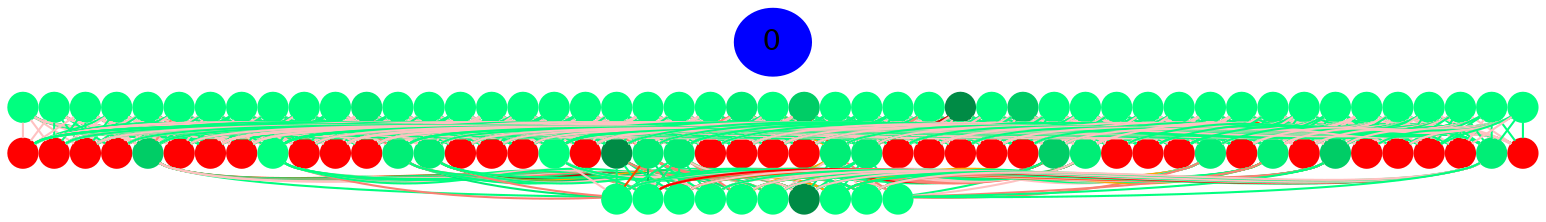 graph {
	edge [bgcolor="purple:pink" color=yellow nodesep=0]
	graph [nodesep=0 ordering=out ranksep=0]
	I [label=0 color=blue height=0.2 style=filled width=0.2]
	x_0 [label="" color=springgreen fillcolor=springgreen height=0.2 style=filled width=0.2]
	x_1 [label="" color=springgreen fillcolor=springgreen height=0.2 style=filled width=0.2]
	x_2 [label="" color=springgreen1 fillcolor=springgreen1 height=0.2 style=filled width=0.2]
	x_3 [label="" color=springgreen fillcolor=springgreen height=0.2 style=filled width=0.2]
	x_4 [label="" color=springgreen1 fillcolor=springgreen1 height=0.2 style=filled width=0.2]
	x_5 [label="" color=springgreen fillcolor=springgreen height=0.2 style=filled width=0.2]
	x_6 [label="" color=springgreen fillcolor=springgreen height=0.2 style=filled width=0.2]
	x_7 [label="" color=springgreen fillcolor=springgreen height=0.2 style=filled width=0.2]
	x_8 [label="" color=springgreen1 fillcolor=springgreen1 height=0.2 style=filled width=0.2]
	x_9 [label="" color=springgreen fillcolor=springgreen height=0.2 style=filled width=0.2]
	x_10 [label="" color=springgreen1 fillcolor=springgreen1 height=0.2 style=filled width=0.2]
	x_11 [label="" color=springgreen2 fillcolor=springgreen2 height=0.2 style=filled width=0.2]
	x_12 [label="" color=springgreen1 fillcolor=springgreen1 height=0.2 style=filled width=0.2]
	x_13 [label="" color=springgreen fillcolor=springgreen height=0.2 style=filled width=0.2]
	x_14 [label="" color=springgreen fillcolor=springgreen height=0.2 style=filled width=0.2]
	x_15 [label="" color=springgreen fillcolor=springgreen height=0.2 style=filled width=0.2]
	x_16 [label="" color=springgreen fillcolor=springgreen height=0.2 style=filled width=0.2]
	x_17 [label="" color=springgreen1 fillcolor=springgreen1 height=0.2 style=filled width=0.2]
	x_18 [label="" color=springgreen fillcolor=springgreen height=0.2 style=filled width=0.2]
	x_19 [label="" color=springgreen fillcolor=springgreen height=0.2 style=filled width=0.2]
	x_20 [label="" color=springgreen fillcolor=springgreen height=0.2 style=filled width=0.2]
	x_21 [label="" color=springgreen fillcolor=springgreen height=0.2 style=filled width=0.2]
	x_22 [label="" color=springgreen fillcolor=springgreen height=0.2 style=filled width=0.2]
	x_23 [label="" color=springgreen2 fillcolor=springgreen2 height=0.2 style=filled width=0.2]
	x_24 [label="" color=springgreen1 fillcolor=springgreen1 height=0.2 style=filled width=0.2]
	x_25 [label="" color=springgreen3 fillcolor=springgreen3 height=0.2 style=filled width=0.2]
	x_26 [label="" color=springgreen fillcolor=springgreen height=0.2 style=filled width=0.2]
	x_27 [label="" color=springgreen fillcolor=springgreen height=0.2 style=filled width=0.2]
	x_28 [label="" color=springgreen fillcolor=springgreen height=0.2 style=filled width=0.2]
	x_29 [label="" color=springgreen1 fillcolor=springgreen1 height=0.2 style=filled width=0.2]
	x_30 [label="" color=springgreen4 fillcolor=springgreen4 height=0.2 style=filled width=0.2]
	x_31 [label="" color=springgreen fillcolor=springgreen height=0.2 style=filled width=0.2]
	x_32 [label="" color=springgreen3 fillcolor=springgreen3 height=0.2 style=filled width=0.2]
	x_33 [label="" color=springgreen1 fillcolor=springgreen1 height=0.2 style=filled width=0.2]
	x_34 [label="" color=springgreen fillcolor=springgreen height=0.2 style=filled width=0.2]
	x_35 [label="" color=springgreen1 fillcolor=springgreen1 height=0.2 style=filled width=0.2]
	x_36 [label="" color=springgreen fillcolor=springgreen height=0.2 style=filled width=0.2]
	x_37 [label="" color=springgreen1 fillcolor=springgreen1 height=0.2 style=filled width=0.2]
	x_38 [label="" color=springgreen1 fillcolor=springgreen1 height=0.2 style=filled width=0.2]
	x_39 [label="" color=springgreen1 fillcolor=springgreen1 height=0.2 style=filled width=0.2]
	x_40 [label="" color=springgreen fillcolor=springgreen height=0.2 style=filled width=0.2]
	x_41 [label="" color=springgreen fillcolor=springgreen height=0.2 style=filled width=0.2]
	x_42 [label="" color=springgreen fillcolor=springgreen height=0.2 style=filled width=0.2]
	x_43 [label="" color=springgreen fillcolor=springgreen height=0.2 style=filled width=0.2]
	x_44 [label="" color=springgreen fillcolor=springgreen height=0.2 style=filled width=0.2]
	x_45 [label="" color=springgreen fillcolor=springgreen height=0.2 style=filled width=0.2]
	x_46 [label="" color=springgreen fillcolor=springgreen height=0.2 style=filled width=0.2]
	x_47 [label="" color=springgreen fillcolor=springgreen height=0.2 style=filled width=0.2]
	x_48 [label="" color=springgreen fillcolor=springgreen height=0.2 style=filled width=0.2]
	I -- x_0 [style=invis]
	I -- x_1 [style=invis]
	I -- x_2 [style=invis]
	I -- x_3 [style=invis]
	I -- x_4 [style=invis]
	I -- x_5 [style=invis]
	I -- x_6 [style=invis]
	I -- x_7 [style=invis]
	I -- x_8 [style=invis]
	I -- x_9 [style=invis]
	I -- x_10 [style=invis]
	I -- x_11 [style=invis]
	I -- x_12 [style=invis]
	I -- x_13 [style=invis]
	I -- x_14 [style=invis]
	I -- x_15 [style=invis]
	I -- x_16 [style=invis]
	I -- x_17 [style=invis]
	I -- x_18 [style=invis]
	I -- x_19 [style=invis]
	I -- x_20 [style=invis]
	I -- x_21 [style=invis]
	I -- x_22 [style=invis]
	I -- x_23 [style=invis]
	I -- x_24 [style=invis]
	I -- x_25 [style=invis]
	I -- x_26 [style=invis]
	I -- x_27 [style=invis]
	I -- x_28 [style=invis]
	I -- x_29 [style=invis]
	I -- x_30 [style=invis]
	I -- x_31 [style=invis]
	I -- x_32 [style=invis]
	I -- x_33 [style=invis]
	I -- x_34 [style=invis]
	I -- x_35 [style=invis]
	I -- x_36 [style=invis]
	I -- x_37 [style=invis]
	I -- x_38 [style=invis]
	I -- x_39 [style=invis]
	I -- x_40 [style=invis]
	I -- x_41 [style=invis]
	I -- x_42 [style=invis]
	I -- x_43 [style=invis]
	I -- x_44 [style=invis]
	I -- x_45 [style=invis]
	I -- x_46 [style=invis]
	I -- x_47 [style=invis]
	I -- x_48 [style=invis]
	x1_0 [label="" color=red fillcolor=red height=0.2 style=filled width=0.2]
	x1_1 [label="" color=red fillcolor=red height=0.2 style=filled width=0.2]
	x1_2 [label="" color=red fillcolor=red height=0.2 style=filled width=0.2]
	x1_3 [label="" color=red fillcolor=red height=0.2 style=filled width=0.2]
	x1_4 [label="" color=springgreen3 fillcolor=springgreen3 height=0.2 style=filled width=0.2]
	x1_5 [label="" color=red fillcolor=red height=0.2 style=filled width=0.2]
	x1_6 [label="" color=red fillcolor=red height=0.2 style=filled width=0.2]
	x1_7 [label="" color=red fillcolor=red height=0.2 style=filled width=0.2]
	x1_8 [label="" color=springgreen1 fillcolor=springgreen1 height=0.2 style=filled width=0.2]
	x1_9 [label="" color=red fillcolor=red height=0.2 style=filled width=0.2]
	x1_10 [label="" color=red fillcolor=red height=0.2 style=filled width=0.2]
	x1_11 [label="" color=red fillcolor=red height=0.2 style=filled width=0.2]
	x1_12 [label="" color=springgreen2 fillcolor=springgreen2 height=0.2 style=filled width=0.2]
	x1_13 [label="" color=springgreen2 fillcolor=springgreen2 height=0.2 style=filled width=0.2]
	x1_14 [label="" color=red fillcolor=red height=0.2 style=filled width=0.2]
	x1_15 [label="" color=red fillcolor=red height=0.2 style=filled width=0.2]
	x1_16 [label="" color=red fillcolor=red height=0.2 style=filled width=0.2]
	x1_17 [label="" color=springgreen fillcolor=springgreen height=0.2 style=filled width=0.2]
	x1_18 [label="" color=red fillcolor=red height=0.2 style=filled width=0.2]
	x1_19 [label="" color=springgreen4 fillcolor=springgreen4 height=0.2 style=filled width=0.2]
	x1_20 [label="" color=springgreen2 fillcolor=springgreen2 height=0.2 style=filled width=0.2]
	x1_21 [label="" color=springgreen2 fillcolor=springgreen2 height=0.2 style=filled width=0.2]
	x1_22 [label="" color=red fillcolor=red height=0.2 style=filled width=0.2]
	x1_23 [label="" color=red fillcolor=red height=0.2 style=filled width=0.2]
	x1_24 [label="" color=red fillcolor=red height=0.2 style=filled width=0.2]
	x1_25 [label="" color=red fillcolor=red height=0.2 style=filled width=0.2]
	x1_26 [label="" color=springgreen2 fillcolor=springgreen2 height=0.2 style=filled width=0.2]
	x1_27 [label="" color=springgreen2 fillcolor=springgreen2 height=0.2 style=filled width=0.2]
	x1_28 [label="" color=red fillcolor=red height=0.2 style=filled width=0.2]
	x1_29 [label="" color=red fillcolor=red height=0.2 style=filled width=0.2]
	x1_30 [label="" color=red fillcolor=red height=0.2 style=filled width=0.2]
	x1_31 [label="" color=red fillcolor=red height=0.2 style=filled width=0.2]
	x1_32 [label="" color=red fillcolor=red height=0.2 style=filled width=0.2]
	x1_33 [label="" color=springgreen3 fillcolor=springgreen3 height=0.2 style=filled width=0.2]
	x1_34 [label="" color=springgreen2 fillcolor=springgreen2 height=0.2 style=filled width=0.2]
	x1_35 [label="" color=red fillcolor=red height=0.2 style=filled width=0.2]
	x1_36 [label="" color=red fillcolor=red height=0.2 style=filled width=0.2]
	x1_37 [label="" color=red fillcolor=red height=0.2 style=filled width=0.2]
	x1_38 [label="" color=springgreen2 fillcolor=springgreen2 height=0.2 style=filled width=0.2]
	x1_39 [label="" color=red fillcolor=red height=0.2 style=filled width=0.2]
	x1_40 [label="" color=springgreen2 fillcolor=springgreen2 height=0.2 style=filled width=0.2]
	x1_41 [label="" color=red fillcolor=red height=0.2 style=filled width=0.2]
	x1_42 [label="" color=springgreen3 fillcolor=springgreen3 height=0.2 style=filled width=0.2]
	x1_43 [label="" color=red fillcolor=red height=0.2 style=filled width=0.2]
	x1_44 [label="" color=red fillcolor=red height=0.2 style=filled width=0.2]
	x1_45 [label="" color=red fillcolor=red height=0.2 style=filled width=0.2]
	x1_46 [label="" color=red fillcolor=red height=0.2 style=filled width=0.2]
	x1_47 [label="" color=springgreen2 fillcolor=springgreen2 height=0.2 style=filled width=0.2]
	x1_48 [label="" color=red fillcolor=red height=0.2 style=filled width=0.2]
	x_0 -- x1_0 [color=rosybrown1]
	x_1 -- x1_0 [color=rosybrown1]
	x_2 -- x1_0 [color=rosybrown1]
	x_3 -- x1_0 [color=springgreen]
	x_4 -- x1_0 [color=springgreen]
	x_5 -- x1_0 [color=springgreen]
	x_6 -- x1_0 [color=rosybrown1]
	x_7 -- x1_0 [color=rosybrown1]
	x_8 -- x1_0 [color=rosybrown1]
	x_9 -- x1_0 [color=rosybrown1]
	x_10 -- x1_0 [color=springgreen]
	x_11 -- x1_0 [color=rosybrown1]
	x_12 -- x1_0 [color=springgreen]
	x_13 -- x1_0 [color=springgreen]
	x_14 -- x1_0 [color=springgreen]
	x_15 -- x1_0 [color=rosybrown1]
	x_16 -- x1_0 [color=rosybrown1]
	x_17 -- x1_0 [color=rosybrown1]
	x_18 -- x1_0 [color=springgreen]
	x_19 -- x1_0 [color=rosybrown1]
	x_20 -- x1_0 [color=rosybrown1]
	x_21 -- x1_0 [color=rosybrown1]
	x_22 -- x1_0 [color=springgreen]
	x_23 -- x1_0 [color=springgreen]
	x_24 -- x1_0 [color=springgreen]
	x_25 -- x1_0 [color=springgreen]
	x_26 -- x1_0 [color=rosybrown1]
	x_27 -- x1_0 [color=rosybrown1]
	x_28 -- x1_0 [color=rosybrown1]
	x_29 -- x1_0 [color=rosybrown1]
	x_30 -- x1_0 [color=rosybrown1]
	x_31 -- x1_0 [color=rosybrown1]
	x_32 -- x1_0 [color=springgreen]
	x_33 -- x1_0 [color=rosybrown1]
	x_34 -- x1_0 [color=springgreen]
	x_35 -- x1_0 [color=springgreen]
	x_36 -- x1_0 [color=springgreen]
	x_37 -- x1_0 [color=rosybrown1]
	x_38 -- x1_0 [color=springgreen]
	x_39 -- x1_0 [color=rosybrown1]
	x_40 -- x1_0 [color=rosybrown1]
	x_41 -- x1_0 [color=springgreen]
	x_42 -- x1_0 [color=rosybrown1]
	x_43 -- x1_0 [color=rosybrown1]
	x_44 -- x1_0 [color=rosybrown1]
	x_45 -- x1_0 [color=springgreen]
	x_46 -- x1_0 [color=springgreen]
	x_47 -- x1_0 [color=springgreen]
	x_48 -- x1_0 [color=springgreen]
	x_0 -- x1_1 [color=rosybrown1]
	x_1 -- x1_1 [color=springgreen]
	x_2 -- x1_1 [color=springgreen]
	x_3 -- x1_1 [color=rosybrown1]
	x_4 -- x1_1 [color=rosybrown1]
	x_5 -- x1_1 [color=springgreen]
	x_6 -- x1_1 [color=rosybrown1]
	x_7 -- x1_1 [color=rosybrown1]
	x_8 -- x1_1 [color=rosybrown1]
	x_9 -- x1_1 [color=rosybrown1]
	x_10 -- x1_1 [color=springgreen]
	x_11 -- x1_1 [color=springgreen]
	x_12 -- x1_1 [color=rosybrown1]
	x_13 -- x1_1 [color=rosybrown1]
	x_14 -- x1_1 [color=rosybrown1]
	x_15 -- x1_1 [color=rosybrown1]
	x_16 -- x1_1 [color=springgreen]
	x_17 -- x1_1 [color=rosybrown1]
	x_18 -- x1_1 [color=springgreen]
	x_19 -- x1_1 [color=springgreen]
	x_20 -- x1_1 [color=springgreen]
	x_21 -- x1_1 [color=rosybrown1]
	x_22 -- x1_1 [color=springgreen]
	x_23 -- x1_1 [color=springgreen]
	x_24 -- x1_1 [color=rosybrown1]
	x_25 -- x1_1 [color=springgreen]
	x_26 -- x1_1 [color=springgreen]
	x_27 -- x1_1 [color=springgreen]
	x_28 -- x1_1 [color=rosybrown1]
	x_29 -- x1_1 [color=springgreen]
	x_30 -- x1_1 [color=rosybrown1]
	x_31 -- x1_1 [color=rosybrown1]
	x_32 -- x1_1 [color=rosybrown1]
	x_33 -- x1_1 [color=rosybrown1]
	x_34 -- x1_1 [color=rosybrown1]
	x_35 -- x1_1 [color=springgreen]
	x_36 -- x1_1 [color=springgreen]
	x_37 -- x1_1 [color=rosybrown1]
	x_38 -- x1_1 [color=springgreen]
	x_39 -- x1_1 [color=springgreen]
	x_40 -- x1_1 [color=springgreen]
	x_41 -- x1_1 [color=springgreen]
	x_42 -- x1_1 [color=rosybrown1]
	x_43 -- x1_1 [color=springgreen]
	x_44 -- x1_1 [color=rosybrown1]
	x_45 -- x1_1 [color=rosybrown1]
	x_46 -- x1_1 [color=springgreen]
	x_47 -- x1_1 [color=rosybrown1]
	x_48 -- x1_1 [color=springgreen]
	x_0 -- x1_2 [color=rosybrown1]
	x_1 -- x1_2 [color=springgreen]
	x_2 -- x1_2 [color=springgreen]
	x_3 -- x1_2 [color=springgreen]
	x_4 -- x1_2 [color=springgreen]
	x_5 -- x1_2 [color=springgreen]
	x_6 -- x1_2 [color=springgreen]
	x_7 -- x1_2 [color=springgreen]
	x_8 -- x1_2 [color=rosybrown1]
	x_9 -- x1_2 [color=rosybrown1]
	x_10 -- x1_2 [color=rosybrown1]
	x_11 -- x1_2 [color=rosybrown1]
	x_12 -- x1_2 [color=rosybrown1]
	x_13 -- x1_2 [color=springgreen]
	x_14 -- x1_2 [color=rosybrown1]
	x_15 -- x1_2 [color=rosybrown1]
	x_16 -- x1_2 [color=springgreen]
	x_17 -- x1_2 [color=springgreen]
	x_18 -- x1_2 [color=rosybrown1]
	x_19 -- x1_2 [color=springgreen]
	x_20 -- x1_2 [color=rosybrown1]
	x_21 -- x1_2 [color=springgreen]
	x_22 -- x1_2 [color=springgreen]
	x_23 -- x1_2 [color=rosybrown1]
	x_24 -- x1_2 [color=springgreen]
	x_25 -- x1_2 [color=springgreen]
	x_26 -- x1_2 [color=rosybrown1]
	x_27 -- x1_2 [color=rosybrown1]
	x_28 -- x1_2 [color=rosybrown1]
	x_29 -- x1_2 [color=rosybrown1]
	x_30 -- x1_2 [color=springgreen]
	x_31 -- x1_2 [color=springgreen]
	x_32 -- x1_2 [color=rosybrown1]
	x_33 -- x1_2 [color=springgreen]
	x_34 -- x1_2 [color=rosybrown1]
	x_35 -- x1_2 [color=springgreen]
	x_36 -- x1_2 [color=rosybrown1]
	x_37 -- x1_2 [color=rosybrown1]
	x_38 -- x1_2 [color=rosybrown1]
	x_39 -- x1_2 [color=rosybrown1]
	x_40 -- x1_2 [color=springgreen]
	x_41 -- x1_2 [color=rosybrown1]
	x_42 -- x1_2 [color=springgreen]
	x_43 -- x1_2 [color=rosybrown1]
	x_44 -- x1_2 [color=rosybrown1]
	x_45 -- x1_2 [color=rosybrown1]
	x_46 -- x1_2 [color=rosybrown1]
	x_47 -- x1_2 [color=springgreen]
	x_48 -- x1_2 [color=rosybrown1]
	x_0 -- x1_3 [color=rosybrown1]
	x_1 -- x1_3 [color=springgreen]
	x_2 -- x1_3 [color=rosybrown1]
	x_3 -- x1_3 [color=springgreen]
	x_4 -- x1_3 [color=rosybrown1]
	x_5 -- x1_3 [color=rosybrown1]
	x_6 -- x1_3 [color=rosybrown1]
	x_7 -- x1_3 [color=rosybrown1]
	x_8 -- x1_3 [color=rosybrown1]
	x_9 -- x1_3 [color=rosybrown1]
	x_10 -- x1_3 [color=springgreen]
	x_11 -- x1_3 [color=rosybrown1]
	x_12 -- x1_3 [color=springgreen]
	x_13 -- x1_3 [color=springgreen]
	x_14 -- x1_3 [color=springgreen]
	x_15 -- x1_3 [color=springgreen]
	x_16 -- x1_3 [color=springgreen]
	x_17 -- x1_3 [color=rosybrown1]
	x_18 -- x1_3 [color=rosybrown1]
	x_19 -- x1_3 [color=rosybrown1]
	x_20 -- x1_3 [color=springgreen]
	x_21 -- x1_3 [color=springgreen]
	x_22 -- x1_3 [color=springgreen]
	x_23 -- x1_3 [color=rosybrown1]
	x_24 -- x1_3 [color=springgreen]
	x_25 -- x1_3 [color=rosybrown1]
	x_26 -- x1_3 [color=springgreen]
	x_27 -- x1_3 [color=springgreen]
	x_28 -- x1_3 [color=rosybrown1]
	x_29 -- x1_3 [color=springgreen]
	x_30 -- x1_3 [color=rosybrown1]
	x_31 -- x1_3 [color=rosybrown1]
	x_32 -- x1_3 [color=springgreen]
	x_33 -- x1_3 [color=rosybrown1]
	x_34 -- x1_3 [color=rosybrown1]
	x_35 -- x1_3 [color=springgreen]
	x_36 -- x1_3 [color=rosybrown1]
	x_37 -- x1_3 [color=springgreen]
	x_38 -- x1_3 [color=springgreen]
	x_39 -- x1_3 [color=springgreen]
	x_40 -- x1_3 [color=rosybrown1]
	x_41 -- x1_3 [color=rosybrown1]
	x_42 -- x1_3 [color=springgreen]
	x_43 -- x1_3 [color=springgreen]
	x_44 -- x1_3 [color=springgreen]
	x_45 -- x1_3 [color=rosybrown1]
	x_46 -- x1_3 [color=rosybrown1]
	x_47 -- x1_3 [color=rosybrown1]
	x_48 -- x1_3 [color=springgreen]
	x_0 -- x1_4 [color=rosybrown1]
	x_1 -- x1_4 [color=rosybrown1]
	x_2 -- x1_4 [color=rosybrown1]
	x_3 -- x1_4 [color=rosybrown1]
	x_4 -- x1_4 [color=salmon]
	x_5 -- x1_4 [color=salmon]
	x_6 -- x1_4 [color=springgreen]
	x_7 -- x1_4 [color=springgreen]
	x_8 -- x1_4 [color=springgreen]
	x_9 -- x1_4 [color=springgreen]
	x_10 -- x1_4 [color=springgreen1]
	x_11 -- x1_4 [color=springgreen]
	x_12 -- x1_4 [color=salmon]
	x_13 -- x1_4 [color=springgreen]
	x_14 -- x1_4 [color=springgreen]
	x_15 -- x1_4 [color=springgreen]
	x_16 -- x1_4 [color=springgreen]
	x_17 -- x1_4 [color=springgreen]
	x_18 -- x1_4 [color=springgreen]
	x_19 -- x1_4 [color=springgreen]
	x_20 -- x1_4 [color=springgreen]
	x_21 -- x1_4 [color=springgreen]
	x_22 -- x1_4 [color=rosybrown1]
	x_23 -- x1_4 [color=salmon]
	x_24 -- x1_4 [color=orange]
	x_25 -- x1_4 [color=springgreen]
	x_26 -- x1_4 [color=rosybrown1]
	x_27 -- x1_4 [color=springgreen]
	x_28 -- x1_4 [color=springgreen]
	x_29 -- x1_4 [color=springgreen]
	x_30 -- x1_4 [color=orange]
	x_31 -- x1_4 [color=rosybrown1]
	x_32 -- x1_4 [color=springgreen1]
	x_33 -- x1_4 [color=springgreen]
	x_34 -- x1_4 [color=springgreen]
	x_35 -- x1_4 [color=springgreen]
	x_36 -- x1_4 [color=springgreen]
	x_37 -- x1_4 [color=springgreen]
	x_38 -- x1_4 [color=springgreen]
	x_39 -- x1_4 [color=springgreen]
	x_40 -- x1_4 [color=springgreen]
	x_41 -- x1_4 [color=springgreen]
	x_42 -- x1_4 [color=springgreen]
	x_43 -- x1_4 [color=springgreen]
	x_44 -- x1_4 [color=springgreen]
	x_45 -- x1_4 [color=springgreen]
	x_46 -- x1_4 [color=springgreen]
	x_47 -- x1_4 [color=rosybrown1]
	x_48 -- x1_4 [color=springgreen]
	x_0 -- x1_5 [color=springgreen]
	x_1 -- x1_5 [color=rosybrown1]
	x_2 -- x1_5 [color=rosybrown1]
	x_3 -- x1_5 [color=rosybrown1]
	x_4 -- x1_5 [color=rosybrown1]
	x_5 -- x1_5 [color=springgreen]
	x_6 -- x1_5 [color=rosybrown1]
	x_7 -- x1_5 [color=springgreen]
	x_8 -- x1_5 [color=rosybrown1]
	x_9 -- x1_5 [color=rosybrown1]
	x_10 -- x1_5 [color=springgreen]
	x_11 -- x1_5 [color=rosybrown1]
	x_12 -- x1_5 [color=rosybrown1]
	x_13 -- x1_5 [color=springgreen]
	x_14 -- x1_5 [color=rosybrown1]
	x_15 -- x1_5 [color=rosybrown1]
	x_16 -- x1_5 [color=springgreen]
	x_17 -- x1_5 [color=springgreen]
	x_18 -- x1_5 [color=rosybrown1]
	x_19 -- x1_5 [color=rosybrown1]
	x_20 -- x1_5 [color=rosybrown1]
	x_21 -- x1_5 [color=rosybrown1]
	x_22 -- x1_5 [color=springgreen]
	x_23 -- x1_5 [color=rosybrown1]
	x_24 -- x1_5 [color=springgreen]
	x_25 -- x1_5 [color=springgreen]
	x_26 -- x1_5 [color=springgreen]
	x_27 -- x1_5 [color=rosybrown1]
	x_28 -- x1_5 [color=rosybrown1]
	x_29 -- x1_5 [color=rosybrown1]
	x_30 -- x1_5 [color=rosybrown1]
	x_31 -- x1_5 [color=springgreen]
	x_32 -- x1_5 [color=springgreen]
	x_33 -- x1_5 [color=springgreen]
	x_34 -- x1_5 [color=rosybrown1]
	x_35 -- x1_5 [color=rosybrown1]
	x_36 -- x1_5 [color=springgreen]
	x_37 -- x1_5 [color=springgreen]
	x_38 -- x1_5 [color=rosybrown1]
	x_39 -- x1_5 [color=rosybrown1]
	x_40 -- x1_5 [color=rosybrown1]
	x_41 -- x1_5 [color=rosybrown1]
	x_42 -- x1_5 [color=springgreen]
	x_43 -- x1_5 [color=springgreen]
	x_44 -- x1_5 [color=springgreen]
	x_45 -- x1_5 [color=springgreen]
	x_46 -- x1_5 [color=rosybrown1]
	x_47 -- x1_5 [color=springgreen]
	x_48 -- x1_5 [color=rosybrown1]
	x_0 -- x1_6 [color=springgreen]
	x_1 -- x1_6 [color=springgreen]
	x_2 -- x1_6 [color=springgreen]
	x_3 -- x1_6 [color=springgreen]
	x_4 -- x1_6 [color=springgreen]
	x_5 -- x1_6 [color=springgreen]
	x_6 -- x1_6 [color=rosybrown1]
	x_7 -- x1_6 [color=rosybrown1]
	x_8 -- x1_6 [color=springgreen]
	x_9 -- x1_6 [color=springgreen]
	x_10 -- x1_6 [color=rosybrown1]
	x_11 -- x1_6 [color=rosybrown1]
	x_12 -- x1_6 [color=springgreen]
	x_13 -- x1_6 [color=rosybrown1]
	x_14 -- x1_6 [color=rosybrown1]
	x_15 -- x1_6 [color=rosybrown1]
	x_16 -- x1_6 [color=springgreen]
	x_17 -- x1_6 [color=rosybrown1]
	x_18 -- x1_6 [color=springgreen]
	x_19 -- x1_6 [color=springgreen]
	x_20 -- x1_6 [color=springgreen]
	x_21 -- x1_6 [color=springgreen]
	x_22 -- x1_6 [color=rosybrown1]
	x_23 -- x1_6 [color=springgreen]
	x_24 -- x1_6 [color=rosybrown1]
	x_25 -- x1_6 [color=rosybrown1]
	x_26 -- x1_6 [color=springgreen]
	x_27 -- x1_6 [color=rosybrown1]
	x_28 -- x1_6 [color=springgreen]
	x_29 -- x1_6 [color=rosybrown1]
	x_30 -- x1_6 [color=springgreen]
	x_31 -- x1_6 [color=springgreen]
	x_32 -- x1_6 [color=springgreen]
	x_33 -- x1_6 [color=rosybrown1]
	x_34 -- x1_6 [color=rosybrown1]
	x_35 -- x1_6 [color=springgreen]
	x_36 -- x1_6 [color=springgreen]
	x_37 -- x1_6 [color=springgreen]
	x_38 -- x1_6 [color=rosybrown1]
	x_39 -- x1_6 [color=rosybrown1]
	x_40 -- x1_6 [color=springgreen]
	x_41 -- x1_6 [color=springgreen]
	x_42 -- x1_6 [color=rosybrown1]
	x_43 -- x1_6 [color=rosybrown1]
	x_44 -- x1_6 [color=rosybrown1]
	x_45 -- x1_6 [color=rosybrown1]
	x_46 -- x1_6 [color=rosybrown1]
	x_47 -- x1_6 [color=rosybrown1]
	x_48 -- x1_6 [color=rosybrown1]
	x_0 -- x1_7 [color=rosybrown1]
	x_1 -- x1_7 [color=rosybrown1]
	x_2 -- x1_7 [color=rosybrown1]
	x_3 -- x1_7 [color=rosybrown1]
	x_4 -- x1_7 [color=rosybrown1]
	x_5 -- x1_7 [color=rosybrown1]
	x_6 -- x1_7 [color=springgreen]
	x_7 -- x1_7 [color=rosybrown1]
	x_8 -- x1_7 [color=springgreen]
	x_9 -- x1_7 [color=rosybrown1]
	x_10 -- x1_7 [color=springgreen]
	x_11 -- x1_7 [color=rosybrown1]
	x_12 -- x1_7 [color=rosybrown1]
	x_13 -- x1_7 [color=springgreen]
	x_14 -- x1_7 [color=rosybrown1]
	x_15 -- x1_7 [color=rosybrown1]
	x_16 -- x1_7 [color=springgreen]
	x_17 -- x1_7 [color=springgreen]
	x_18 -- x1_7 [color=rosybrown1]
	x_19 -- x1_7 [color=rosybrown1]
	x_20 -- x1_7 [color=rosybrown1]
	x_21 -- x1_7 [color=springgreen]
	x_22 -- x1_7 [color=rosybrown1]
	x_23 -- x1_7 [color=springgreen]
	x_24 -- x1_7 [color=springgreen]
	x_25 -- x1_7 [color=springgreen]
	x_26 -- x1_7 [color=rosybrown1]
	x_27 -- x1_7 [color=rosybrown1]
	x_28 -- x1_7 [color=rosybrown1]
	x_29 -- x1_7 [color=rosybrown1]
	x_30 -- x1_7 [color=rosybrown1]
	x_31 -- x1_7 [color=rosybrown1]
	x_32 -- x1_7 [color=rosybrown1]
	x_33 -- x1_7 [color=springgreen]
	x_34 -- x1_7 [color=springgreen]
	x_35 -- x1_7 [color=springgreen]
	x_36 -- x1_7 [color=rosybrown1]
	x_37 -- x1_7 [color=rosybrown1]
	x_38 -- x1_7 [color=rosybrown1]
	x_39 -- x1_7 [color=springgreen]
	x_40 -- x1_7 [color=springgreen]
	x_41 -- x1_7 [color=springgreen]
	x_42 -- x1_7 [color=springgreen]
	x_43 -- x1_7 [color=springgreen]
	x_44 -- x1_7 [color=rosybrown1]
	x_45 -- x1_7 [color=rosybrown1]
	x_46 -- x1_7 [color=springgreen]
	x_47 -- x1_7 [color=rosybrown1]
	x_48 -- x1_7 [color=rosybrown1]
	x_0 -- x1_8 [color=rosybrown1]
	x_1 -- x1_8 [color=rosybrown1]
	x_2 -- x1_8 [color=salmon]
	x_3 -- x1_8 [color=rosybrown1]
	x_4 -- x1_8 [color=orange]
	x_5 -- x1_8 [color=rosybrown1]
	x_6 -- x1_8 [color=springgreen]
	x_7 -- x1_8 [color=springgreen]
	x_8 -- x1_8 [color=springgreen]
	x_9 -- x1_8 [color=springgreen]
	x_10 -- x1_8 [color=springgreen]
	x_11 -- x1_8 [color=rosybrown1]
	x_12 -- x1_8 [color=rosybrown1]
	x_13 -- x1_8 [color=rosybrown1]
	x_14 -- x1_8 [color=springgreen]
	x_15 -- x1_8 [color=springgreen]
	x_16 -- x1_8 [color=rosybrown1]
	x_17 -- x1_8 [color=rosybrown1]
	x_18 -- x1_8 [color=springgreen]
	x_19 -- x1_8 [color=rosybrown1]
	x_20 -- x1_8 [color=rosybrown1]
	x_21 -- x1_8 [color=rosybrown1]
	x_22 -- x1_8 [color=rosybrown1]
	x_23 -- x1_8 [color=salmon]
	x_24 -- x1_8 [color=springgreen1]
	x_25 -- x1_8 [color=springgreen2]
	x_26 -- x1_8 [color=rosybrown1]
	x_27 -- x1_8 [color=rosybrown1]
	x_28 -- x1_8 [color=springgreen]
	x_29 -- x1_8 [color=rosybrown1]
	x_30 -- x1_8 [color=rosybrown1]
	x_31 -- x1_8 [color=springgreen]
	x_32 -- x1_8 [color=rosybrown1]
	x_33 -- x1_8 [color=rosybrown1]
	x_34 -- x1_8 [color=springgreen]
	x_35 -- x1_8 [color=springgreen]
	x_36 -- x1_8 [color=rosybrown1]
	x_37 -- x1_8 [color=rosybrown1]
	x_38 -- x1_8 [color=rosybrown1]
	x_39 -- x1_8 [color=rosybrown1]
	x_40 -- x1_8 [color=rosybrown1]
	x_41 -- x1_8 [color=rosybrown1]
	x_42 -- x1_8 [color=springgreen]
	x_43 -- x1_8 [color=springgreen]
	x_44 -- x1_8 [color=springgreen]
	x_45 -- x1_8 [color=springgreen]
	x_46 -- x1_8 [color=springgreen]
	x_47 -- x1_8 [color=springgreen]
	x_48 -- x1_8 [color=springgreen]
	x_0 -- x1_9 [color=springgreen]
	x_1 -- x1_9 [color=springgreen]
	x_2 -- x1_9 [color=rosybrown1]
	x_3 -- x1_9 [color=springgreen]
	x_4 -- x1_9 [color=springgreen]
	x_5 -- x1_9 [color=springgreen]
	x_6 -- x1_9 [color=rosybrown1]
	x_7 -- x1_9 [color=rosybrown1]
	x_8 -- x1_9 [color=springgreen]
	x_9 -- x1_9 [color=rosybrown1]
	x_10 -- x1_9 [color=springgreen]
	x_11 -- x1_9 [color=rosybrown1]
	x_12 -- x1_9 [color=springgreen]
	x_13 -- x1_9 [color=springgreen]
	x_14 -- x1_9 [color=springgreen]
	x_15 -- x1_9 [color=rosybrown1]
	x_16 -- x1_9 [color=springgreen]
	x_17 -- x1_9 [color=rosybrown1]
	x_18 -- x1_9 [color=springgreen]
	x_19 -- x1_9 [color=rosybrown1]
	x_20 -- x1_9 [color=springgreen]
	x_21 -- x1_9 [color=rosybrown1]
	x_22 -- x1_9 [color=rosybrown1]
	x_23 -- x1_9 [color=rosybrown1]
	x_24 -- x1_9 [color=springgreen]
	x_25 -- x1_9 [color=rosybrown1]
	x_26 -- x1_9 [color=rosybrown1]
	x_27 -- x1_9 [color=springgreen]
	x_28 -- x1_9 [color=rosybrown1]
	x_29 -- x1_9 [color=springgreen]
	x_30 -- x1_9 [color=rosybrown1]
	x_31 -- x1_9 [color=rosybrown1]
	x_32 -- x1_9 [color=rosybrown1]
	x_33 -- x1_9 [color=springgreen]
	x_34 -- x1_9 [color=springgreen]
	x_35 -- x1_9 [color=springgreen]
	x_36 -- x1_9 [color=springgreen]
	x_37 -- x1_9 [color=rosybrown1]
	x_38 -- x1_9 [color=rosybrown1]
	x_39 -- x1_9 [color=springgreen]
	x_40 -- x1_9 [color=springgreen]
	x_41 -- x1_9 [color=rosybrown1]
	x_42 -- x1_9 [color=rosybrown1]
	x_43 -- x1_9 [color=springgreen]
	x_44 -- x1_9 [color=springgreen]
	x_45 -- x1_9 [color=rosybrown1]
	x_46 -- x1_9 [color=rosybrown1]
	x_47 -- x1_9 [color=springgreen]
	x_48 -- x1_9 [color=rosybrown1]
	x_0 -- x1_10 [color=rosybrown1]
	x_1 -- x1_10 [color=springgreen]
	x_2 -- x1_10 [color=rosybrown1]
	x_3 -- x1_10 [color=springgreen]
	x_4 -- x1_10 [color=springgreen]
	x_5 -- x1_10 [color=springgreen]
	x_6 -- x1_10 [color=springgreen]
	x_7 -- x1_10 [color=rosybrown1]
	x_8 -- x1_10 [color=rosybrown1]
	x_9 -- x1_10 [color=rosybrown1]
	x_10 -- x1_10 [color=rosybrown1]
	x_11 -- x1_10 [color=rosybrown1]
	x_12 -- x1_10 [color=springgreen]
	x_13 -- x1_10 [color=rosybrown1]
	x_14 -- x1_10 [color=rosybrown1]
	x_15 -- x1_10 [color=springgreen]
	x_16 -- x1_10 [color=rosybrown1]
	x_17 -- x1_10 [color=rosybrown1]
	x_18 -- x1_10 [color=rosybrown1]
	x_19 -- x1_10 [color=rosybrown1]
	x_20 -- x1_10 [color=rosybrown1]
	x_21 -- x1_10 [color=rosybrown1]
	x_22 -- x1_10 [color=springgreen]
	x_23 -- x1_10 [color=rosybrown1]
	x_24 -- x1_10 [color=rosybrown1]
	x_25 -- x1_10 [color=rosybrown1]
	x_26 -- x1_10 [color=rosybrown1]
	x_27 -- x1_10 [color=springgreen]
	x_28 -- x1_10 [color=rosybrown1]
	x_29 -- x1_10 [color=rosybrown1]
	x_30 -- x1_10 [color=rosybrown1]
	x_31 -- x1_10 [color=springgreen]
	x_32 -- x1_10 [color=springgreen]
	x_33 -- x1_10 [color=springgreen]
	x_34 -- x1_10 [color=springgreen]
	x_35 -- x1_10 [color=rosybrown1]
	x_36 -- x1_10 [color=rosybrown1]
	x_37 -- x1_10 [color=rosybrown1]
	x_38 -- x1_10 [color=rosybrown1]
	x_39 -- x1_10 [color=springgreen]
	x_40 -- x1_10 [color=rosybrown1]
	x_41 -- x1_10 [color=springgreen]
	x_42 -- x1_10 [color=rosybrown1]
	x_43 -- x1_10 [color=rosybrown1]
	x_44 -- x1_10 [color=springgreen]
	x_45 -- x1_10 [color=springgreen]
	x_46 -- x1_10 [color=rosybrown1]
	x_47 -- x1_10 [color=rosybrown1]
	x_48 -- x1_10 [color=rosybrown1]
	x_0 -- x1_11 [color=springgreen]
	x_1 -- x1_11 [color=springgreen]
	x_2 -- x1_11 [color=rosybrown1]
	x_3 -- x1_11 [color=springgreen]
	x_4 -- x1_11 [color=rosybrown1]
	x_5 -- x1_11 [color=springgreen]
	x_6 -- x1_11 [color=springgreen]
	x_7 -- x1_11 [color=springgreen]
	x_8 -- x1_11 [color=springgreen]
	x_9 -- x1_11 [color=rosybrown1]
	x_10 -- x1_11 [color=rosybrown1]
	x_11 -- x1_11 [color=springgreen]
	x_12 -- x1_11 [color=rosybrown1]
	x_13 -- x1_11 [color=springgreen]
	x_14 -- x1_11 [color=springgreen]
	x_15 -- x1_11 [color=springgreen]
	x_16 -- x1_11 [color=springgreen]
	x_17 -- x1_11 [color=springgreen]
	x_18 -- x1_11 [color=springgreen]
	x_19 -- x1_11 [color=rosybrown1]
	x_20 -- x1_11 [color=springgreen]
	x_21 -- x1_11 [color=rosybrown1]
	x_22 -- x1_11 [color=springgreen]
	x_23 -- x1_11 [color=rosybrown1]
	x_24 -- x1_11 [color=springgreen]
	x_25 -- x1_11 [color=springgreen]
	x_26 -- x1_11 [color=springgreen]
	x_27 -- x1_11 [color=springgreen]
	x_28 -- x1_11 [color=rosybrown1]
	x_29 -- x1_11 [color=rosybrown1]
	x_30 -- x1_11 [color=rosybrown1]
	x_31 -- x1_11 [color=rosybrown1]
	x_32 -- x1_11 [color=rosybrown1]
	x_33 -- x1_11 [color=springgreen]
	x_34 -- x1_11 [color=rosybrown1]
	x_35 -- x1_11 [color=springgreen]
	x_36 -- x1_11 [color=rosybrown1]
	x_37 -- x1_11 [color=springgreen]
	x_38 -- x1_11 [color=rosybrown1]
	x_39 -- x1_11 [color=rosybrown1]
	x_40 -- x1_11 [color=rosybrown1]
	x_41 -- x1_11 [color=springgreen]
	x_42 -- x1_11 [color=rosybrown1]
	x_43 -- x1_11 [color=rosybrown1]
	x_44 -- x1_11 [color=rosybrown1]
	x_45 -- x1_11 [color=springgreen]
	x_46 -- x1_11 [color=springgreen]
	x_47 -- x1_11 [color=rosybrown1]
	x_48 -- x1_11 [color=rosybrown1]
	x_0 -- x1_12 [color=springgreen]
	x_1 -- x1_12 [color=springgreen]
	x_2 -- x1_12 [color=springgreen]
	x_3 -- x1_12 [color=springgreen]
	x_4 -- x1_12 [color=springgreen1]
	x_5 -- x1_12 [color=springgreen]
	x_6 -- x1_12 [color=rosybrown1]
	x_7 -- x1_12 [color=rosybrown1]
	x_8 -- x1_12 [color=rosybrown1]
	x_9 -- x1_12 [color=rosybrown1]
	x_10 -- x1_12 [color=salmon]
	x_11 -- x1_12 [color=salmon]
	x_12 -- x1_12 [color=rosybrown1]
	x_13 -- x1_12 [color=rosybrown1]
	x_14 -- x1_12 [color=springgreen]
	x_15 -- x1_12 [color=rosybrown1]
	x_16 -- x1_12 [color=springgreen]
	x_17 -- x1_12 [color=springgreen]
	x_18 -- x1_12 [color=rosybrown1]
	x_19 -- x1_12 [color=rosybrown1]
	x_20 -- x1_12 [color=rosybrown1]
	x_21 -- x1_12 [color=springgreen]
	x_22 -- x1_12 [color=springgreen]
	x_23 -- x1_12 [color=springgreen]
	x_24 -- x1_12 [color=orange]
	x_25 -- x1_12 [color=rosybrown1]
	x_26 -- x1_12 [color=springgreen]
	x_27 -- x1_12 [color=rosybrown1]
	x_28 -- x1_12 [color=rosybrown1]
	x_29 -- x1_12 [color=rosybrown1]
	x_30 -- x1_12 [color=springgreen1]
	x_31 -- x1_12 [color=rosybrown1]
	x_32 -- x1_12 [color=rosybrown1]
	x_33 -- x1_12 [color=rosybrown1]
	x_34 -- x1_12 [color=rosybrown1]
	x_35 -- x1_12 [color=rosybrown1]
	x_36 -- x1_12 [color=rosybrown1]
	x_37 -- x1_12 [color=rosybrown1]
	x_38 -- x1_12 [color=springgreen]
	x_39 -- x1_12 [color=rosybrown1]
	x_40 -- x1_12 [color=rosybrown1]
	x_41 -- x1_12 [color=rosybrown1]
	x_42 -- x1_12 [color=rosybrown1]
	x_43 -- x1_12 [color=springgreen]
	x_44 -- x1_12 [color=rosybrown1]
	x_45 -- x1_12 [color=rosybrown1]
	x_46 -- x1_12 [color=springgreen]
	x_47 -- x1_12 [color=springgreen]
	x_48 -- x1_12 [color=springgreen]
	x_0 -- x1_13 [color=springgreen]
	x_1 -- x1_13 [color=springgreen]
	x_2 -- x1_13 [color=springgreen]
	x_3 -- x1_13 [color=springgreen]
	x_4 -- x1_13 [color=springgreen1]
	x_5 -- x1_13 [color=springgreen]
	x_6 -- x1_13 [color=springgreen]
	x_7 -- x1_13 [color=rosybrown1]
	x_8 -- x1_13 [color=rosybrown1]
	x_9 -- x1_13 [color=rosybrown1]
	x_10 -- x1_13 [color=rosybrown1]
	x_11 -- x1_13 [color=rosybrown1]
	x_12 -- x1_13 [color=rosybrown1]
	x_13 -- x1_13 [color=rosybrown1]
	x_14 -- x1_13 [color=rosybrown1]
	x_15 -- x1_13 [color=rosybrown1]
	x_16 -- x1_13 [color=springgreen]
	x_17 -- x1_13 [color=salmon]
	x_18 -- x1_13 [color=rosybrown1]
	x_19 -- x1_13 [color=rosybrown1]
	x_20 -- x1_13 [color=rosybrown1]
	x_21 -- x1_13 [color=rosybrown1]
	x_22 -- x1_13 [color=springgreen]
	x_23 -- x1_13 [color=springgreen]
	x_24 -- x1_13 [color=rosybrown1]
	x_25 -- x1_13 [color=springgreen1]
	x_26 -- x1_13 [color=springgreen]
	x_27 -- x1_13 [color=springgreen]
	x_28 -- x1_13 [color=rosybrown1]
	x_29 -- x1_13 [color=springgreen]
	x_30 -- x1_13 [color=springgreen4]
	x_31 -- x1_13 [color=springgreen]
	x_32 -- x1_13 [color=springgreen]
	x_33 -- x1_13 [color=rosybrown1]
	x_34 -- x1_13 [color=springgreen]
	x_35 -- x1_13 [color=rosybrown1]
	x_36 -- x1_13 [color=rosybrown1]
	x_37 -- x1_13 [color=salmon]
	x_38 -- x1_13 [color=rosybrown1]
	x_39 -- x1_13 [color=rosybrown1]
	x_40 -- x1_13 [color=springgreen]
	x_41 -- x1_13 [color=springgreen]
	x_42 -- x1_13 [color=rosybrown1]
	x_43 -- x1_13 [color=rosybrown1]
	x_44 -- x1_13 [color=rosybrown1]
	x_45 -- x1_13 [color=rosybrown1]
	x_46 -- x1_13 [color=rosybrown1]
	x_47 -- x1_13 [color=rosybrown1]
	x_48 -- x1_13 [color=springgreen]
	x_0 -- x1_14 [color=springgreen]
	x_1 -- x1_14 [color=springgreen]
	x_2 -- x1_14 [color=springgreen]
	x_3 -- x1_14 [color=springgreen]
	x_4 -- x1_14 [color=rosybrown1]
	x_5 -- x1_14 [color=springgreen]
	x_6 -- x1_14 [color=springgreen]
	x_7 -- x1_14 [color=rosybrown1]
	x_8 -- x1_14 [color=springgreen]
	x_9 -- x1_14 [color=springgreen]
	x_10 -- x1_14 [color=springgreen]
	x_11 -- x1_14 [color=springgreen]
	x_12 -- x1_14 [color=rosybrown1]
	x_13 -- x1_14 [color=rosybrown1]
	x_14 -- x1_14 [color=rosybrown1]
	x_15 -- x1_14 [color=springgreen]
	x_16 -- x1_14 [color=rosybrown1]
	x_17 -- x1_14 [color=springgreen]
	x_18 -- x1_14 [color=rosybrown1]
	x_19 -- x1_14 [color=rosybrown1]
	x_20 -- x1_14 [color=springgreen]
	x_21 -- x1_14 [color=springgreen]
	x_22 -- x1_14 [color=springgreen]
	x_23 -- x1_14 [color=rosybrown1]
	x_24 -- x1_14 [color=rosybrown1]
	x_25 -- x1_14 [color=springgreen]
	x_26 -- x1_14 [color=rosybrown1]
	x_27 -- x1_14 [color=rosybrown1]
	x_28 -- x1_14 [color=springgreen]
	x_29 -- x1_14 [color=rosybrown1]
	x_30 -- x1_14 [color=springgreen]
	x_31 -- x1_14 [color=rosybrown1]
	x_32 -- x1_14 [color=springgreen]
	x_33 -- x1_14 [color=rosybrown1]
	x_34 -- x1_14 [color=springgreen]
	x_35 -- x1_14 [color=rosybrown1]
	x_36 -- x1_14 [color=springgreen]
	x_37 -- x1_14 [color=rosybrown1]
	x_38 -- x1_14 [color=rosybrown1]
	x_39 -- x1_14 [color=rosybrown1]
	x_40 -- x1_14 [color=springgreen]
	x_41 -- x1_14 [color=rosybrown1]
	x_42 -- x1_14 [color=rosybrown1]
	x_43 -- x1_14 [color=rosybrown1]
	x_44 -- x1_14 [color=springgreen]
	x_45 -- x1_14 [color=springgreen]
	x_46 -- x1_14 [color=rosybrown1]
	x_47 -- x1_14 [color=springgreen]
	x_48 -- x1_14 [color=rosybrown1]
	x_0 -- x1_15 [color=rosybrown1]
	x_1 -- x1_15 [color=springgreen]
	x_2 -- x1_15 [color=rosybrown1]
	x_3 -- x1_15 [color=rosybrown1]
	x_4 -- x1_15 [color=rosybrown1]
	x_5 -- x1_15 [color=springgreen]
	x_6 -- x1_15 [color=rosybrown1]
	x_7 -- x1_15 [color=springgreen]
	x_8 -- x1_15 [color=springgreen]
	x_9 -- x1_15 [color=springgreen]
	x_10 -- x1_15 [color=rosybrown1]
	x_11 -- x1_15 [color=springgreen]
	x_12 -- x1_15 [color=springgreen]
	x_13 -- x1_15 [color=rosybrown1]
	x_14 -- x1_15 [color=springgreen]
	x_15 -- x1_15 [color=springgreen]
	x_16 -- x1_15 [color=rosybrown1]
	x_17 -- x1_15 [color=springgreen]
	x_18 -- x1_15 [color=springgreen]
	x_19 -- x1_15 [color=rosybrown1]
	x_20 -- x1_15 [color=springgreen]
	x_21 -- x1_15 [color=rosybrown1]
	x_22 -- x1_15 [color=springgreen]
	x_23 -- x1_15 [color=springgreen]
	x_24 -- x1_15 [color=rosybrown1]
	x_25 -- x1_15 [color=springgreen]
	x_26 -- x1_15 [color=rosybrown1]
	x_27 -- x1_15 [color=rosybrown1]
	x_28 -- x1_15 [color=springgreen]
	x_29 -- x1_15 [color=rosybrown1]
	x_30 -- x1_15 [color=rosybrown1]
	x_31 -- x1_15 [color=rosybrown1]
	x_32 -- x1_15 [color=rosybrown1]
	x_33 -- x1_15 [color=springgreen]
	x_34 -- x1_15 [color=rosybrown1]
	x_35 -- x1_15 [color=rosybrown1]
	x_36 -- x1_15 [color=springgreen]
	x_37 -- x1_15 [color=springgreen]
	x_38 -- x1_15 [color=springgreen]
	x_39 -- x1_15 [color=rosybrown1]
	x_40 -- x1_15 [color=springgreen]
	x_41 -- x1_15 [color=rosybrown1]
	x_42 -- x1_15 [color=springgreen]
	x_43 -- x1_15 [color=rosybrown1]
	x_44 -- x1_15 [color=rosybrown1]
	x_45 -- x1_15 [color=rosybrown1]
	x_46 -- x1_15 [color=springgreen]
	x_47 -- x1_15 [color=springgreen]
	x_48 -- x1_15 [color=rosybrown1]
	x_0 -- x1_16 [color=rosybrown1]
	x_1 -- x1_16 [color=springgreen]
	x_2 -- x1_16 [color=rosybrown1]
	x_3 -- x1_16 [color=springgreen]
	x_4 -- x1_16 [color=rosybrown1]
	x_5 -- x1_16 [color=rosybrown1]
	x_6 -- x1_16 [color=springgreen]
	x_7 -- x1_16 [color=springgreen]
	x_8 -- x1_16 [color=springgreen]
	x_9 -- x1_16 [color=rosybrown1]
	x_10 -- x1_16 [color=springgreen]
	x_11 -- x1_16 [color=springgreen]
	x_12 -- x1_16 [color=springgreen]
	x_13 -- x1_16 [color=springgreen]
	x_14 -- x1_16 [color=springgreen]
	x_15 -- x1_16 [color=rosybrown1]
	x_16 -- x1_16 [color=rosybrown1]
	x_17 -- x1_16 [color=rosybrown1]
	x_18 -- x1_16 [color=springgreen]
	x_19 -- x1_16 [color=rosybrown1]
	x_20 -- x1_16 [color=springgreen]
	x_21 -- x1_16 [color=rosybrown1]
	x_22 -- x1_16 [color=rosybrown1]
	x_23 -- x1_16 [color=springgreen]
	x_24 -- x1_16 [color=rosybrown1]
	x_25 -- x1_16 [color=springgreen]
	x_26 -- x1_16 [color=rosybrown1]
	x_27 -- x1_16 [color=springgreen]
	x_28 -- x1_16 [color=rosybrown1]
	x_29 -- x1_16 [color=rosybrown1]
	x_30 -- x1_16 [color=rosybrown1]
	x_31 -- x1_16 [color=springgreen]
	x_32 -- x1_16 [color=rosybrown1]
	x_33 -- x1_16 [color=rosybrown1]
	x_34 -- x1_16 [color=rosybrown1]
	x_35 -- x1_16 [color=springgreen]
	x_36 -- x1_16 [color=rosybrown1]
	x_37 -- x1_16 [color=springgreen]
	x_38 -- x1_16 [color=rosybrown1]
	x_39 -- x1_16 [color=springgreen]
	x_40 -- x1_16 [color=rosybrown1]
	x_41 -- x1_16 [color=springgreen]
	x_42 -- x1_16 [color=rosybrown1]
	x_43 -- x1_16 [color=springgreen]
	x_44 -- x1_16 [color=rosybrown1]
	x_45 -- x1_16 [color=springgreen]
	x_46 -- x1_16 [color=springgreen]
	x_47 -- x1_16 [color=springgreen]
	x_48 -- x1_16 [color=rosybrown1]
	x_0 -- x1_17 [color=rosybrown1]
	x_1 -- x1_17 [color=rosybrown1]
	x_2 -- x1_17 [color=salmon]
	x_3 -- x1_17 [color=rosybrown1]
	x_4 -- x1_17 [color=orange]
	x_5 -- x1_17 [color=rosybrown1]
	x_6 -- x1_17 [color=rosybrown1]
	x_7 -- x1_17 [color=rosybrown1]
	x_8 -- x1_17 [color=rosybrown1]
	x_9 -- x1_17 [color=rosybrown1]
	x_10 -- x1_17 [color=springgreen]
	x_11 -- x1_17 [color=springgreen]
	x_12 -- x1_17 [color=rosybrown1]
	x_13 -- x1_17 [color=rosybrown1]
	x_14 -- x1_17 [color=rosybrown1]
	x_15 -- x1_17 [color=springgreen]
	x_16 -- x1_17 [color=springgreen]
	x_17 -- x1_17 [color=rosybrown1]
	x_18 -- x1_17 [color=springgreen]
	x_19 -- x1_17 [color=springgreen]
	x_20 -- x1_17 [color=rosybrown1]
	x_21 -- x1_17 [color=rosybrown1]
	x_22 -- x1_17 [color=rosybrown1]
	x_23 -- x1_17 [color=salmon]
	x_24 -- x1_17 [color=springgreen1]
	x_25 -- x1_17 [color=springgreen2]
	x_26 -- x1_17 [color=springgreen]
	x_27 -- x1_17 [color=rosybrown1]
	x_28 -- x1_17 [color=rosybrown1]
	x_29 -- x1_17 [color=salmon]
	x_30 -- x1_17 [color=springgreen1]
	x_31 -- x1_17 [color=springgreen]
	x_32 -- x1_17 [color=salmon]
	x_33 -- x1_17 [color=salmon]
	x_34 -- x1_17 [color=springgreen]
	x_35 -- x1_17 [color=rosybrown1]
	x_36 -- x1_17 [color=rosybrown1]
	x_37 -- x1_17 [color=rosybrown1]
	x_38 -- x1_17 [color=rosybrown1]
	x_39 -- x1_17 [color=rosybrown1]
	x_40 -- x1_17 [color=rosybrown1]
	x_41 -- x1_17 [color=rosybrown1]
	x_42 -- x1_17 [color=springgreen]
	x_43 -- x1_17 [color=springgreen]
	x_44 -- x1_17 [color=springgreen]
	x_45 -- x1_17 [color=springgreen]
	x_46 -- x1_17 [color=springgreen]
	x_47 -- x1_17 [color=springgreen]
	x_48 -- x1_17 [color=springgreen]
	x_0 -- x1_18 [color=springgreen]
	x_1 -- x1_18 [color=rosybrown1]
	x_2 -- x1_18 [color=rosybrown1]
	x_3 -- x1_18 [color=springgreen]
	x_4 -- x1_18 [color=springgreen]
	x_5 -- x1_18 [color=rosybrown1]
	x_6 -- x1_18 [color=springgreen]
	x_7 -- x1_18 [color=rosybrown1]
	x_8 -- x1_18 [color=springgreen]
	x_9 -- x1_18 [color=springgreen]
	x_10 -- x1_18 [color=rosybrown1]
	x_11 -- x1_18 [color=springgreen]
	x_12 -- x1_18 [color=rosybrown1]
	x_13 -- x1_18 [color=springgreen]
	x_14 -- x1_18 [color=rosybrown1]
	x_15 -- x1_18 [color=rosybrown1]
	x_16 -- x1_18 [color=springgreen]
	x_17 -- x1_18 [color=springgreen]
	x_18 -- x1_18 [color=springgreen]
	x_19 -- x1_18 [color=rosybrown1]
	x_20 -- x1_18 [color=rosybrown1]
	x_21 -- x1_18 [color=rosybrown1]
	x_22 -- x1_18 [color=rosybrown1]
	x_23 -- x1_18 [color=rosybrown1]
	x_24 -- x1_18 [color=springgreen]
	x_25 -- x1_18 [color=rosybrown1]
	x_26 -- x1_18 [color=rosybrown1]
	x_27 -- x1_18 [color=springgreen]
	x_28 -- x1_18 [color=rosybrown1]
	x_29 -- x1_18 [color=springgreen]
	x_30 -- x1_18 [color=springgreen]
	x_31 -- x1_18 [color=rosybrown1]
	x_32 -- x1_18 [color=springgreen]
	x_33 -- x1_18 [color=springgreen]
	x_34 -- x1_18 [color=springgreen]
	x_35 -- x1_18 [color=springgreen]
	x_36 -- x1_18 [color=rosybrown1]
	x_37 -- x1_18 [color=springgreen]
	x_38 -- x1_18 [color=rosybrown1]
	x_39 -- x1_18 [color=springgreen]
	x_40 -- x1_18 [color=springgreen]
	x_41 -- x1_18 [color=springgreen]
	x_42 -- x1_18 [color=rosybrown1]
	x_43 -- x1_18 [color=springgreen]
	x_44 -- x1_18 [color=springgreen]
	x_45 -- x1_18 [color=rosybrown1]
	x_46 -- x1_18 [color=springgreen]
	x_47 -- x1_18 [color=rosybrown1]
	x_48 -- x1_18 [color=rosybrown1]
	x_0 -- x1_19 [color=rosybrown1]
	x_1 -- x1_19 [color=rosybrown1]
	x_2 -- x1_19 [color=salmon]
	x_3 -- x1_19 [color=rosybrown1]
	x_4 -- x1_19 [color=orangered]
	x_5 -- x1_19 [color=salmon]
	x_6 -- x1_19 [color=rosybrown1]
	x_7 -- x1_19 [color=rosybrown1]
	x_8 -- x1_19 [color=rosybrown1]
	x_9 -- x1_19 [color=rosybrown1]
	x_10 -- x1_19 [color=rosybrown1]
	x_11 -- x1_19 [color=springgreen]
	x_12 -- x1_19 [color=springgreen1]
	x_13 -- x1_19 [color=springgreen]
	x_14 -- x1_19 [color=springgreen]
	x_15 -- x1_19 [color=springgreen]
	x_16 -- x1_19 [color=springgreen]
	x_17 -- x1_19 [color=springgreen]
	x_18 -- x1_19 [color=springgreen]
	x_19 -- x1_19 [color=springgreen]
	x_20 -- x1_19 [color=springgreen]
	x_21 -- x1_19 [color=springgreen]
	x_22 -- x1_19 [color=rosybrown1]
	x_23 -- x1_19 [color=salmon]
	x_24 -- x1_19 [color=salmon]
	x_25 -- x1_19 [color=red]
	x_26 -- x1_19 [color=rosybrown1]
	x_27 -- x1_19 [color=springgreen]
	x_28 -- x1_19 [color=rosybrown1]
	x_29 -- x1_19 [color=springgreen]
	x_30 -- x1_19 [color=orange]
	x_31 -- x1_19 [color=springgreen]
	x_32 -- x1_19 [color=orangered]
	x_33 -- x1_19 [color=rosybrown1]
	x_34 -- x1_19 [color=springgreen]
	x_35 -- x1_19 [color=rosybrown1]
	x_36 -- x1_19 [color=springgreen]
	x_37 -- x1_19 [color=springgreen]
	x_38 -- x1_19 [color=salmon]
	x_39 -- x1_19 [color=springgreen]
	x_40 -- x1_19 [color=springgreen]
	x_41 -- x1_19 [color=springgreen]
	x_42 -- x1_19 [color=rosybrown1]
	x_43 -- x1_19 [color=rosybrown1]
	x_44 -- x1_19 [color=springgreen]
	x_45 -- x1_19 [color=springgreen]
	x_46 -- x1_19 [color=rosybrown1]
	x_47 -- x1_19 [color=rosybrown1]
	x_48 -- x1_19 [color=springgreen]
	x_0 -- x1_20 [color=springgreen]
	x_1 -- x1_20 [color=springgreen]
	x_2 -- x1_20 [color=springgreen]
	x_3 -- x1_20 [color=springgreen]
	x_4 -- x1_20 [color=springgreen1]
	x_5 -- x1_20 [color=springgreen]
	x_6 -- x1_20 [color=springgreen]
	x_7 -- x1_20 [color=springgreen]
	x_8 -- x1_20 [color=springgreen]
	x_9 -- x1_20 [color=springgreen]
	x_10 -- x1_20 [color=rosybrown1]
	x_11 -- x1_20 [color=rosybrown1]
	x_12 -- x1_20 [color=springgreen]
	x_13 -- x1_20 [color=rosybrown1]
	x_14 -- x1_20 [color=rosybrown1]
	x_15 -- x1_20 [color=rosybrown1]
	x_16 -- x1_20 [color=rosybrown1]
	x_17 -- x1_20 [color=salmon]
	x_18 -- x1_20 [color=rosybrown1]
	x_19 -- x1_20 [color=rosybrown1]
	x_20 -- x1_20 [color=rosybrown1]
	x_21 -- x1_20 [color=rosybrown1]
	x_22 -- x1_20 [color=rosybrown1]
	x_23 -- x1_20 [color=salmon]
	x_24 -- x1_20 [color=springgreen1]
	x_25 -- x1_20 [color=springgreen]
	x_26 -- x1_20 [color=rosybrown1]
	x_27 -- x1_20 [color=springgreen]
	x_28 -- x1_20 [color=springgreen]
	x_29 -- x1_20 [color=springgreen]
	x_30 -- x1_20 [color=rosybrown1]
	x_31 -- x1_20 [color=springgreen]
	x_32 -- x1_20 [color=springgreen]
	x_33 -- x1_20 [color=springgreen]
	x_34 -- x1_20 [color=springgreen]
	x_35 -- x1_20 [color=springgreen]
	x_36 -- x1_20 [color=springgreen]
	x_37 -- x1_20 [color=rosybrown1]
	x_38 -- x1_20 [color=rosybrown1]
	x_39 -- x1_20 [color=springgreen]
	x_40 -- x1_20 [color=springgreen]
	x_41 -- x1_20 [color=springgreen]
	x_42 -- x1_20 [color=springgreen]
	x_43 -- x1_20 [color=rosybrown1]
	x_44 -- x1_20 [color=salmon]
	x_45 -- x1_20 [color=salmon]
	x_46 -- x1_20 [color=rosybrown1]
	x_47 -- x1_20 [color=rosybrown1]
	x_48 -- x1_20 [color=springgreen]
	x_0 -- x1_21 [color=rosybrown1]
	x_1 -- x1_21 [color=springgreen]
	x_2 -- x1_21 [color=springgreen]
	x_3 -- x1_21 [color=springgreen]
	x_4 -- x1_21 [color=springgreen]
	x_5 -- x1_21 [color=rosybrown1]
	x_6 -- x1_21 [color=springgreen]
	x_7 -- x1_21 [color=rosybrown1]
	x_8 -- x1_21 [color=rosybrown1]
	x_9 -- x1_21 [color=springgreen]
	x_10 -- x1_21 [color=springgreen1]
	x_11 -- x1_21 [color=springgreen]
	x_12 -- x1_21 [color=springgreen]
	x_13 -- x1_21 [color=springgreen]
	x_14 -- x1_21 [color=rosybrown1]
	x_15 -- x1_21 [color=springgreen]
	x_16 -- x1_21 [color=springgreen]
	x_17 -- x1_21 [color=springgreen]
	x_18 -- x1_21 [color=rosybrown1]
	x_19 -- x1_21 [color=springgreen]
	x_20 -- x1_21 [color=springgreen]
	x_21 -- x1_21 [color=rosybrown1]
	x_22 -- x1_21 [color=rosybrown1]
	x_23 -- x1_21 [color=rosybrown1]
	x_24 -- x1_21 [color=springgreen1]
	x_25 -- x1_21 [color=orange]
	x_26 -- x1_21 [color=rosybrown1]
	x_27 -- x1_21 [color=springgreen]
	x_28 -- x1_21 [color=springgreen]
	x_29 -- x1_21 [color=springgreen]
	x_30 -- x1_21 [color=springgreen1]
	x_31 -- x1_21 [color=rosybrown1]
	x_32 -- x1_21 [color=rosybrown1]
	x_33 -- x1_21 [color=springgreen]
	x_34 -- x1_21 [color=springgreen]
	x_35 -- x1_21 [color=springgreen]
	x_36 -- x1_21 [color=springgreen]
	x_37 -- x1_21 [color=springgreen]
	x_38 -- x1_21 [color=springgreen]
	x_39 -- x1_21 [color=springgreen]
	x_40 -- x1_21 [color=springgreen]
	x_41 -- x1_21 [color=springgreen]
	x_42 -- x1_21 [color=springgreen]
	x_43 -- x1_21 [color=rosybrown1]
	x_44 -- x1_21 [color=rosybrown1]
	x_45 -- x1_21 [color=rosybrown1]
	x_46 -- x1_21 [color=rosybrown1]
	x_47 -- x1_21 [color=springgreen]
	x_48 -- x1_21 [color=springgreen]
	x_0 -- x1_22 [color=springgreen]
	x_1 -- x1_22 [color=springgreen]
	x_2 -- x1_22 [color=rosybrown1]
	x_3 -- x1_22 [color=rosybrown1]
	x_4 -- x1_22 [color=rosybrown1]
	x_5 -- x1_22 [color=rosybrown1]
	x_6 -- x1_22 [color=rosybrown1]
	x_7 -- x1_22 [color=rosybrown1]
	x_8 -- x1_22 [color=springgreen]
	x_9 -- x1_22 [color=springgreen]
	x_10 -- x1_22 [color=springgreen]
	x_11 -- x1_22 [color=springgreen]
	x_12 -- x1_22 [color=springgreen]
	x_13 -- x1_22 [color=springgreen]
	x_14 -- x1_22 [color=rosybrown1]
	x_15 -- x1_22 [color=springgreen]
	x_16 -- x1_22 [color=springgreen]
	x_17 -- x1_22 [color=springgreen]
	x_18 -- x1_22 [color=rosybrown1]
	x_19 -- x1_22 [color=springgreen]
	x_20 -- x1_22 [color=rosybrown1]
	x_21 -- x1_22 [color=rosybrown1]
	x_22 -- x1_22 [color=rosybrown1]
	x_23 -- x1_22 [color=springgreen]
	x_24 -- x1_22 [color=rosybrown1]
	x_25 -- x1_22 [color=rosybrown1]
	x_26 -- x1_22 [color=springgreen]
	x_27 -- x1_22 [color=springgreen]
	x_28 -- x1_22 [color=springgreen]
	x_29 -- x1_22 [color=rosybrown1]
	x_30 -- x1_22 [color=springgreen]
	x_31 -- x1_22 [color=rosybrown1]
	x_32 -- x1_22 [color=springgreen]
	x_33 -- x1_22 [color=rosybrown1]
	x_34 -- x1_22 [color=rosybrown1]
	x_35 -- x1_22 [color=springgreen]
	x_36 -- x1_22 [color=springgreen]
	x_37 -- x1_22 [color=springgreen]
	x_38 -- x1_22 [color=springgreen]
	x_39 -- x1_22 [color=rosybrown1]
	x_40 -- x1_22 [color=springgreen]
	x_41 -- x1_22 [color=springgreen]
	x_42 -- x1_22 [color=rosybrown1]
	x_43 -- x1_22 [color=springgreen]
	x_44 -- x1_22 [color=springgreen]
	x_45 -- x1_22 [color=rosybrown1]
	x_46 -- x1_22 [color=rosybrown1]
	x_47 -- x1_22 [color=rosybrown1]
	x_48 -- x1_22 [color=springgreen]
	x_0 -- x1_23 [color=springgreen]
	x_1 -- x1_23 [color=springgreen]
	x_2 -- x1_23 [color=springgreen]
	x_3 -- x1_23 [color=springgreen]
	x_4 -- x1_23 [color=springgreen]
	x_5 -- x1_23 [color=rosybrown1]
	x_6 -- x1_23 [color=rosybrown1]
	x_7 -- x1_23 [color=rosybrown1]
	x_8 -- x1_23 [color=springgreen]
	x_9 -- x1_23 [color=rosybrown1]
	x_10 -- x1_23 [color=springgreen]
	x_11 -- x1_23 [color=springgreen]
	x_12 -- x1_23 [color=rosybrown1]
	x_13 -- x1_23 [color=rosybrown1]
	x_14 -- x1_23 [color=springgreen]
	x_15 -- x1_23 [color=rosybrown1]
	x_16 -- x1_23 [color=rosybrown1]
	x_17 -- x1_23 [color=rosybrown1]
	x_18 -- x1_23 [color=rosybrown1]
	x_19 -- x1_23 [color=springgreen]
	x_20 -- x1_23 [color=springgreen]
	x_21 -- x1_23 [color=springgreen]
	x_22 -- x1_23 [color=springgreen]
	x_23 -- x1_23 [color=springgreen]
	x_24 -- x1_23 [color=rosybrown1]
	x_25 -- x1_23 [color=rosybrown1]
	x_26 -- x1_23 [color=springgreen]
	x_27 -- x1_23 [color=rosybrown1]
	x_28 -- x1_23 [color=springgreen]
	x_29 -- x1_23 [color=rosybrown1]
	x_30 -- x1_23 [color=rosybrown1]
	x_31 -- x1_23 [color=springgreen]
	x_32 -- x1_23 [color=rosybrown1]
	x_33 -- x1_23 [color=rosybrown1]
	x_34 -- x1_23 [color=springgreen]
	x_35 -- x1_23 [color=rosybrown1]
	x_36 -- x1_23 [color=rosybrown1]
	x_37 -- x1_23 [color=rosybrown1]
	x_38 -- x1_23 [color=springgreen]
	x_39 -- x1_23 [color=rosybrown1]
	x_40 -- x1_23 [color=rosybrown1]
	x_41 -- x1_23 [color=rosybrown1]
	x_42 -- x1_23 [color=springgreen]
	x_43 -- x1_23 [color=rosybrown1]
	x_44 -- x1_23 [color=springgreen]
	x_45 -- x1_23 [color=rosybrown1]
	x_46 -- x1_23 [color=rosybrown1]
	x_47 -- x1_23 [color=springgreen]
	x_48 -- x1_23 [color=rosybrown1]
	x_0 -- x1_24 [color=rosybrown1]
	x_1 -- x1_24 [color=springgreen]
	x_2 -- x1_24 [color=springgreen]
	x_3 -- x1_24 [color=springgreen]
	x_4 -- x1_24 [color=springgreen]
	x_5 -- x1_24 [color=rosybrown1]
	x_6 -- x1_24 [color=springgreen]
	x_7 -- x1_24 [color=rosybrown1]
	x_8 -- x1_24 [color=springgreen]
	x_9 -- x1_24 [color=rosybrown1]
	x_10 -- x1_24 [color=rosybrown1]
	x_11 -- x1_24 [color=springgreen]
	x_12 -- x1_24 [color=springgreen]
	x_13 -- x1_24 [color=springgreen]
	x_14 -- x1_24 [color=rosybrown1]
	x_15 -- x1_24 [color=springgreen]
	x_16 -- x1_24 [color=rosybrown1]
	x_17 -- x1_24 [color=rosybrown1]
	x_18 -- x1_24 [color=rosybrown1]
	x_19 -- x1_24 [color=rosybrown1]
	x_20 -- x1_24 [color=springgreen]
	x_21 -- x1_24 [color=rosybrown1]
	x_22 -- x1_24 [color=springgreen]
	x_23 -- x1_24 [color=springgreen]
	x_24 -- x1_24 [color=springgreen]
	x_25 -- x1_24 [color=rosybrown1]
	x_26 -- x1_24 [color=springgreen]
	x_27 -- x1_24 [color=springgreen]
	x_28 -- x1_24 [color=springgreen]
	x_29 -- x1_24 [color=rosybrown1]
	x_30 -- x1_24 [color=rosybrown1]
	x_31 -- x1_24 [color=springgreen]
	x_32 -- x1_24 [color=springgreen]
	x_33 -- x1_24 [color=springgreen]
	x_34 -- x1_24 [color=springgreen]
	x_35 -- x1_24 [color=rosybrown1]
	x_36 -- x1_24 [color=springgreen]
	x_37 -- x1_24 [color=rosybrown1]
	x_38 -- x1_24 [color=springgreen]
	x_39 -- x1_24 [color=rosybrown1]
	x_40 -- x1_24 [color=rosybrown1]
	x_41 -- x1_24 [color=springgreen]
	x_42 -- x1_24 [color=rosybrown1]
	x_43 -- x1_24 [color=rosybrown1]
	x_44 -- x1_24 [color=springgreen]
	x_45 -- x1_24 [color=rosybrown1]
	x_46 -- x1_24 [color=rosybrown1]
	x_47 -- x1_24 [color=springgreen]
	x_48 -- x1_24 [color=rosybrown1]
	x_0 -- x1_25 [color=springgreen]
	x_1 -- x1_25 [color=rosybrown1]
	x_2 -- x1_25 [color=springgreen]
	x_3 -- x1_25 [color=rosybrown1]
	x_4 -- x1_25 [color=rosybrown1]
	x_5 -- x1_25 [color=springgreen]
	x_6 -- x1_25 [color=springgreen]
	x_7 -- x1_25 [color=rosybrown1]
	x_8 -- x1_25 [color=rosybrown1]
	x_9 -- x1_25 [color=rosybrown1]
	x_10 -- x1_25 [color=rosybrown1]
	x_11 -- x1_25 [color=rosybrown1]
	x_12 -- x1_25 [color=rosybrown1]
	x_13 -- x1_25 [color=springgreen]
	x_14 -- x1_25 [color=springgreen]
	x_15 -- x1_25 [color=rosybrown1]
	x_16 -- x1_25 [color=rosybrown1]
	x_17 -- x1_25 [color=rosybrown1]
	x_18 -- x1_25 [color=rosybrown1]
	x_19 -- x1_25 [color=rosybrown1]
	x_20 -- x1_25 [color=rosybrown1]
	x_21 -- x1_25 [color=springgreen]
	x_22 -- x1_25 [color=rosybrown1]
	x_23 -- x1_25 [color=springgreen]
	x_24 -- x1_25 [color=rosybrown1]
	x_25 -- x1_25 [color=rosybrown1]
	x_26 -- x1_25 [color=rosybrown1]
	x_27 -- x1_25 [color=springgreen]
	x_28 -- x1_25 [color=springgreen]
	x_29 -- x1_25 [color=rosybrown1]
	x_30 -- x1_25 [color=rosybrown1]
	x_31 -- x1_25 [color=rosybrown1]
	x_32 -- x1_25 [color=springgreen]
	x_33 -- x1_25 [color=springgreen]
	x_34 -- x1_25 [color=springgreen]
	x_35 -- x1_25 [color=rosybrown1]
	x_36 -- x1_25 [color=rosybrown1]
	x_37 -- x1_25 [color=springgreen]
	x_38 -- x1_25 [color=rosybrown1]
	x_39 -- x1_25 [color=rosybrown1]
	x_40 -- x1_25 [color=springgreen]
	x_41 -- x1_25 [color=rosybrown1]
	x_42 -- x1_25 [color=rosybrown1]
	x_43 -- x1_25 [color=rosybrown1]
	x_44 -- x1_25 [color=rosybrown1]
	x_45 -- x1_25 [color=springgreen]
	x_46 -- x1_25 [color=rosybrown1]
	x_47 -- x1_25 [color=springgreen]
	x_48 -- x1_25 [color=rosybrown1]
	x_0 -- x1_26 [color=springgreen]
	x_1 -- x1_26 [color=springgreen]
	x_2 -- x1_26 [color=springgreen]
	x_3 -- x1_26 [color=springgreen]
	x_4 -- x1_26 [color=springgreen2]
	x_5 -- x1_26 [color=springgreen]
	x_6 -- x1_26 [color=springgreen]
	x_7 -- x1_26 [color=springgreen]
	x_8 -- x1_26 [color=springgreen]
	x_9 -- x1_26 [color=springgreen]
	x_10 -- x1_26 [color=springgreen]
	x_11 -- x1_26 [color=springgreen]
	x_12 -- x1_26 [color=rosybrown1]
	x_13 -- x1_26 [color=rosybrown1]
	x_14 -- x1_26 [color=springgreen]
	x_15 -- x1_26 [color=rosybrown1]
	x_16 -- x1_26 [color=rosybrown1]
	x_17 -- x1_26 [color=springgreen]
	x_18 -- x1_26 [color=rosybrown1]
	x_19 -- x1_26 [color=rosybrown1]
	x_20 -- x1_26 [color=rosybrown1]
	x_21 -- x1_26 [color=springgreen]
	x_22 -- x1_26 [color=rosybrown1]
	x_23 -- x1_26 [color=orange]
	x_24 -- x1_26 [color=springgreen]
	x_25 -- x1_26 [color=orangered]
	x_26 -- x1_26 [color=springgreen]
	x_27 -- x1_26 [color=springgreen]
	x_28 -- x1_26 [color=springgreen]
	x_29 -- x1_26 [color=springgreen]
	x_30 -- x1_26 [color=springgreen]
	x_31 -- x1_26 [color=springgreen]
	x_32 -- x1_26 [color=springgreen]
	x_33 -- x1_26 [color=springgreen]
	x_34 -- x1_26 [color=springgreen]
	x_35 -- x1_26 [color=springgreen]
	x_36 -- x1_26 [color=springgreen]
	x_37 -- x1_26 [color=springgreen]
	x_38 -- x1_26 [color=springgreen]
	x_39 -- x1_26 [color=springgreen]
	x_40 -- x1_26 [color=rosybrown1]
	x_41 -- x1_26 [color=springgreen]
	x_42 -- x1_26 [color=springgreen]
	x_43 -- x1_26 [color=rosybrown1]
	x_44 -- x1_26 [color=rosybrown1]
	x_45 -- x1_26 [color=rosybrown1]
	x_46 -- x1_26 [color=rosybrown1]
	x_47 -- x1_26 [color=rosybrown1]
	x_48 -- x1_26 [color=springgreen]
	x_0 -- x1_27 [color=springgreen]
	x_1 -- x1_27 [color=springgreen]
	x_2 -- x1_27 [color=springgreen]
	x_3 -- x1_27 [color=rosybrown1]
	x_4 -- x1_27 [color=springgreen]
	x_5 -- x1_27 [color=springgreen]
	x_6 -- x1_27 [color=rosybrown1]
	x_7 -- x1_27 [color=springgreen]
	x_8 -- x1_27 [color=springgreen]
	x_9 -- x1_27 [color=rosybrown1]
	x_10 -- x1_27 [color=springgreen]
	x_11 -- x1_27 [color=salmon]
	x_12 -- x1_27 [color=rosybrown1]
	x_13 -- x1_27 [color=springgreen]
	x_14 -- x1_27 [color=springgreen]
	x_15 -- x1_27 [color=springgreen]
	x_16 -- x1_27 [color=springgreen]
	x_17 -- x1_27 [color=springgreen]
	x_18 -- x1_27 [color=rosybrown1]
	x_19 -- x1_27 [color=rosybrown1]
	x_20 -- x1_27 [color=springgreen]
	x_21 -- x1_27 [color=springgreen]
	x_22 -- x1_27 [color=rosybrown1]
	x_23 -- x1_27 [color=orange]
	x_24 -- x1_27 [color=springgreen1]
	x_25 -- x1_27 [color=springgreen]
	x_26 -- x1_27 [color=rosybrown1]
	x_27 -- x1_27 [color=rosybrown1]
	x_28 -- x1_27 [color=springgreen]
	x_29 -- x1_27 [color=salmon]
	x_30 -- x1_27 [color=red3]
	x_31 -- x1_27 [color=rosybrown1]
	x_32 -- x1_27 [color=rosybrown1]
	x_33 -- x1_27 [color=rosybrown1]
	x_34 -- x1_27 [color=rosybrown1]
	x_35 -- x1_27 [color=springgreen]
	x_36 -- x1_27 [color=springgreen]
	x_37 -- x1_27 [color=rosybrown1]
	x_38 -- x1_27 [color=springgreen]
	x_39 -- x1_27 [color=springgreen]
	x_40 -- x1_27 [color=rosybrown1]
	x_41 -- x1_27 [color=rosybrown1]
	x_42 -- x1_27 [color=springgreen]
	x_43 -- x1_27 [color=springgreen]
	x_44 -- x1_27 [color=springgreen]
	x_45 -- x1_27 [color=springgreen]
	x_46 -- x1_27 [color=springgreen]
	x_47 -- x1_27 [color=springgreen]
	x_48 -- x1_27 [color=rosybrown1]
	x_0 -- x1_28 [color=rosybrown1]
	x_1 -- x1_28 [color=rosybrown1]
	x_2 -- x1_28 [color=springgreen]
	x_3 -- x1_28 [color=rosybrown1]
	x_4 -- x1_28 [color=rosybrown1]
	x_5 -- x1_28 [color=springgreen]
	x_6 -- x1_28 [color=rosybrown1]
	x_7 -- x1_28 [color=rosybrown1]
	x_8 -- x1_28 [color=springgreen]
	x_9 -- x1_28 [color=springgreen]
	x_10 -- x1_28 [color=rosybrown1]
	x_11 -- x1_28 [color=springgreen]
	x_12 -- x1_28 [color=rosybrown1]
	x_13 -- x1_28 [color=springgreen]
	x_14 -- x1_28 [color=rosybrown1]
	x_15 -- x1_28 [color=rosybrown1]
	x_16 -- x1_28 [color=rosybrown1]
	x_17 -- x1_28 [color=springgreen]
	x_18 -- x1_28 [color=springgreen]
	x_19 -- x1_28 [color=rosybrown1]
	x_20 -- x1_28 [color=springgreen]
	x_21 -- x1_28 [color=springgreen]
	x_22 -- x1_28 [color=rosybrown1]
	x_23 -- x1_28 [color=springgreen]
	x_24 -- x1_28 [color=springgreen]
	x_25 -- x1_28 [color=rosybrown1]
	x_26 -- x1_28 [color=springgreen]
	x_27 -- x1_28 [color=rosybrown1]
	x_28 -- x1_28 [color=springgreen]
	x_29 -- x1_28 [color=rosybrown1]
	x_30 -- x1_28 [color=rosybrown1]
	x_31 -- x1_28 [color=springgreen]
	x_32 -- x1_28 [color=springgreen]
	x_33 -- x1_28 [color=rosybrown1]
	x_34 -- x1_28 [color=springgreen]
	x_35 -- x1_28 [color=springgreen]
	x_36 -- x1_28 [color=springgreen]
	x_37 -- x1_28 [color=rosybrown1]
	x_38 -- x1_28 [color=rosybrown1]
	x_39 -- x1_28 [color=springgreen]
	x_40 -- x1_28 [color=rosybrown1]
	x_41 -- x1_28 [color=springgreen]
	x_42 -- x1_28 [color=springgreen]
	x_43 -- x1_28 [color=springgreen]
	x_44 -- x1_28 [color=springgreen]
	x_45 -- x1_28 [color=rosybrown1]
	x_46 -- x1_28 [color=springgreen]
	x_47 -- x1_28 [color=rosybrown1]
	x_48 -- x1_28 [color=springgreen]
	x_0 -- x1_29 [color=springgreen]
	x_1 -- x1_29 [color=springgreen]
	x_2 -- x1_29 [color=rosybrown1]
	x_3 -- x1_29 [color=springgreen]
	x_4 -- x1_29 [color=springgreen]
	x_5 -- x1_29 [color=springgreen]
	x_6 -- x1_29 [color=springgreen]
	x_7 -- x1_29 [color=rosybrown1]
	x_8 -- x1_29 [color=springgreen]
	x_9 -- x1_29 [color=rosybrown1]
	x_10 -- x1_29 [color=springgreen]
	x_11 -- x1_29 [color=rosybrown1]
	x_12 -- x1_29 [color=rosybrown1]
	x_13 -- x1_29 [color=rosybrown1]
	x_14 -- x1_29 [color=springgreen]
	x_15 -- x1_29 [color=springgreen]
	x_16 -- x1_29 [color=rosybrown1]
	x_17 -- x1_29 [color=springgreen]
	x_18 -- x1_29 [color=rosybrown1]
	x_19 -- x1_29 [color=rosybrown1]
	x_20 -- x1_29 [color=rosybrown1]
	x_21 -- x1_29 [color=rosybrown1]
	x_22 -- x1_29 [color=rosybrown1]
	x_23 -- x1_29 [color=rosybrown1]
	x_24 -- x1_29 [color=rosybrown1]
	x_25 -- x1_29 [color=springgreen]
	x_26 -- x1_29 [color=rosybrown1]
	x_27 -- x1_29 [color=springgreen]
	x_28 -- x1_29 [color=rosybrown1]
	x_29 -- x1_29 [color=rosybrown1]
	x_30 -- x1_29 [color=rosybrown1]
	x_31 -- x1_29 [color=rosybrown1]
	x_32 -- x1_29 [color=rosybrown1]
	x_33 -- x1_29 [color=springgreen]
	x_34 -- x1_29 [color=springgreen]
	x_35 -- x1_29 [color=springgreen]
	x_36 -- x1_29 [color=springgreen]
	x_37 -- x1_29 [color=rosybrown1]
	x_38 -- x1_29 [color=springgreen]
	x_39 -- x1_29 [color=springgreen]
	x_40 -- x1_29 [color=springgreen]
	x_41 -- x1_29 [color=rosybrown1]
	x_42 -- x1_29 [color=rosybrown1]
	x_43 -- x1_29 [color=springgreen]
	x_44 -- x1_29 [color=rosybrown1]
	x_45 -- x1_29 [color=springgreen]
	x_46 -- x1_29 [color=rosybrown1]
	x_47 -- x1_29 [color=rosybrown1]
	x_48 -- x1_29 [color=rosybrown1]
	x_0 -- x1_30 [color=springgreen]
	x_1 -- x1_30 [color=springgreen]
	x_2 -- x1_30 [color=springgreen]
	x_3 -- x1_30 [color=springgreen]
	x_4 -- x1_30 [color=rosybrown1]
	x_5 -- x1_30 [color=springgreen]
	x_6 -- x1_30 [color=springgreen]
	x_7 -- x1_30 [color=rosybrown1]
	x_8 -- x1_30 [color=springgreen]
	x_9 -- x1_30 [color=rosybrown1]
	x_10 -- x1_30 [color=rosybrown1]
	x_11 -- x1_30 [color=springgreen]
	x_12 -- x1_30 [color=rosybrown1]
	x_13 -- x1_30 [color=springgreen]
	x_14 -- x1_30 [color=rosybrown1]
	x_15 -- x1_30 [color=rosybrown1]
	x_16 -- x1_30 [color=springgreen]
	x_17 -- x1_30 [color=rosybrown1]
	x_18 -- x1_30 [color=rosybrown1]
	x_19 -- x1_30 [color=springgreen]
	x_20 -- x1_30 [color=rosybrown1]
	x_21 -- x1_30 [color=springgreen]
	x_22 -- x1_30 [color=rosybrown1]
	x_23 -- x1_30 [color=springgreen]
	x_24 -- x1_30 [color=rosybrown1]
	x_25 -- x1_30 [color=rosybrown1]
	x_26 -- x1_30 [color=springgreen]
	x_27 -- x1_30 [color=springgreen]
	x_28 -- x1_30 [color=rosybrown1]
	x_29 -- x1_30 [color=rosybrown1]
	x_30 -- x1_30 [color=rosybrown1]
	x_31 -- x1_30 [color=springgreen]
	x_32 -- x1_30 [color=springgreen]
	x_33 -- x1_30 [color=rosybrown1]
	x_34 -- x1_30 [color=rosybrown1]
	x_35 -- x1_30 [color=springgreen]
	x_36 -- x1_30 [color=springgreen]
	x_37 -- x1_30 [color=springgreen]
	x_38 -- x1_30 [color=rosybrown1]
	x_39 -- x1_30 [color=springgreen]
	x_40 -- x1_30 [color=rosybrown1]
	x_41 -- x1_30 [color=springgreen]
	x_42 -- x1_30 [color=springgreen]
	x_43 -- x1_30 [color=rosybrown1]
	x_44 -- x1_30 [color=springgreen]
	x_45 -- x1_30 [color=springgreen]
	x_46 -- x1_30 [color=springgreen]
	x_47 -- x1_30 [color=rosybrown1]
	x_48 -- x1_30 [color=springgreen]
	x_0 -- x1_31 [color=springgreen]
	x_1 -- x1_31 [color=rosybrown1]
	x_2 -- x1_31 [color=springgreen]
	x_3 -- x1_31 [color=springgreen]
	x_4 -- x1_31 [color=rosybrown1]
	x_5 -- x1_31 [color=rosybrown1]
	x_6 -- x1_31 [color=springgreen]
	x_7 -- x1_31 [color=rosybrown1]
	x_8 -- x1_31 [color=rosybrown1]
	x_9 -- x1_31 [color=springgreen]
	x_10 -- x1_31 [color=rosybrown1]
	x_11 -- x1_31 [color=springgreen]
	x_12 -- x1_31 [color=rosybrown1]
	x_13 -- x1_31 [color=rosybrown1]
	x_14 -- x1_31 [color=rosybrown1]
	x_15 -- x1_31 [color=rosybrown1]
	x_16 -- x1_31 [color=rosybrown1]
	x_17 -- x1_31 [color=rosybrown1]
	x_18 -- x1_31 [color=springgreen]
	x_19 -- x1_31 [color=rosybrown1]
	x_20 -- x1_31 [color=springgreen]
	x_21 -- x1_31 [color=springgreen]
	x_22 -- x1_31 [color=rosybrown1]
	x_23 -- x1_31 [color=springgreen]
	x_24 -- x1_31 [color=rosybrown1]
	x_25 -- x1_31 [color=springgreen]
	x_26 -- x1_31 [color=rosybrown1]
	x_27 -- x1_31 [color=springgreen]
	x_28 -- x1_31 [color=springgreen]
	x_29 -- x1_31 [color=rosybrown1]
	x_30 -- x1_31 [color=rosybrown1]
	x_31 -- x1_31 [color=springgreen]
	x_32 -- x1_31 [color=rosybrown1]
	x_33 -- x1_31 [color=springgreen]
	x_34 -- x1_31 [color=springgreen]
	x_35 -- x1_31 [color=springgreen]
	x_36 -- x1_31 [color=springgreen]
	x_37 -- x1_31 [color=springgreen]
	x_38 -- x1_31 [color=springgreen]
	x_39 -- x1_31 [color=rosybrown1]
	x_40 -- x1_31 [color=rosybrown1]
	x_41 -- x1_31 [color=rosybrown1]
	x_42 -- x1_31 [color=springgreen]
	x_43 -- x1_31 [color=springgreen]
	x_44 -- x1_31 [color=springgreen]
	x_45 -- x1_31 [color=rosybrown1]
	x_46 -- x1_31 [color=rosybrown1]
	x_47 -- x1_31 [color=rosybrown1]
	x_48 -- x1_31 [color=rosybrown1]
	x_0 -- x1_32 [color=rosybrown1]
	x_1 -- x1_32 [color=rosybrown1]
	x_2 -- x1_32 [color=rosybrown1]
	x_3 -- x1_32 [color=springgreen]
	x_4 -- x1_32 [color=springgreen]
	x_5 -- x1_32 [color=rosybrown1]
	x_6 -- x1_32 [color=springgreen]
	x_7 -- x1_32 [color=rosybrown1]
	x_8 -- x1_32 [color=rosybrown1]
	x_9 -- x1_32 [color=rosybrown1]
	x_10 -- x1_32 [color=rosybrown1]
	x_11 -- x1_32 [color=rosybrown1]
	x_12 -- x1_32 [color=springgreen]
	x_13 -- x1_32 [color=rosybrown1]
	x_14 -- x1_32 [color=rosybrown1]
	x_15 -- x1_32 [color=rosybrown1]
	x_16 -- x1_32 [color=springgreen]
	x_17 -- x1_32 [color=springgreen]
	x_18 -- x1_32 [color=springgreen]
	x_19 -- x1_32 [color=springgreen]
	x_20 -- x1_32 [color=springgreen]
	x_21 -- x1_32 [color=springgreen]
	x_22 -- x1_32 [color=rosybrown1]
	x_23 -- x1_32 [color=springgreen]
	x_24 -- x1_32 [color=springgreen]
	x_25 -- x1_32 [color=springgreen]
	x_26 -- x1_32 [color=springgreen]
	x_27 -- x1_32 [color=springgreen]
	x_28 -- x1_32 [color=rosybrown1]
	x_29 -- x1_32 [color=springgreen]
	x_30 -- x1_32 [color=springgreen]
	x_31 -- x1_32 [color=springgreen]
	x_32 -- x1_32 [color=springgreen]
	x_33 -- x1_32 [color=springgreen]
	x_34 -- x1_32 [color=rosybrown1]
	x_35 -- x1_32 [color=rosybrown1]
	x_36 -- x1_32 [color=springgreen]
	x_37 -- x1_32 [color=rosybrown1]
	x_38 -- x1_32 [color=springgreen]
	x_39 -- x1_32 [color=rosybrown1]
	x_40 -- x1_32 [color=springgreen]
	x_41 -- x1_32 [color=springgreen]
	x_42 -- x1_32 [color=rosybrown1]
	x_43 -- x1_32 [color=rosybrown1]
	x_44 -- x1_32 [color=springgreen]
	x_45 -- x1_32 [color=springgreen]
	x_46 -- x1_32 [color=rosybrown1]
	x_47 -- x1_32 [color=rosybrown1]
	x_48 -- x1_32 [color=springgreen]
	x_0 -- x1_33 [color=springgreen]
	x_1 -- x1_33 [color=springgreen]
	x_2 -- x1_33 [color=springgreen]
	x_3 -- x1_33 [color=springgreen]
	x_4 -- x1_33 [color=springgreen1]
	x_5 -- x1_33 [color=springgreen]
	x_6 -- x1_33 [color=rosybrown1]
	x_7 -- x1_33 [color=rosybrown1]
	x_8 -- x1_33 [color=springgreen]
	x_9 -- x1_33 [color=springgreen]
	x_10 -- x1_33 [color=springgreen]
	x_11 -- x1_33 [color=springgreen]
	x_12 -- x1_33 [color=springgreen]
	x_13 -- x1_33 [color=springgreen]
	x_14 -- x1_33 [color=rosybrown1]
	x_15 -- x1_33 [color=rosybrown1]
	x_16 -- x1_33 [color=rosybrown1]
	x_17 -- x1_33 [color=rosybrown1]
	x_18 -- x1_33 [color=rosybrown1]
	x_19 -- x1_33 [color=rosybrown1]
	x_20 -- x1_33 [color=springgreen]
	x_21 -- x1_33 [color=rosybrown1]
	x_22 -- x1_33 [color=springgreen]
	x_23 -- x1_33 [color=springgreen2]
	x_24 -- x1_33 [color=springgreen]
	x_25 -- x1_33 [color=springgreen1]
	x_26 -- x1_33 [color=springgreen]
	x_27 -- x1_33 [color=rosybrown1]
	x_28 -- x1_33 [color=springgreen]
	x_29 -- x1_33 [color=springgreen]
	x_30 -- x1_33 [color=rosybrown1]
	x_31 -- x1_33 [color=rosybrown1]
	x_32 -- x1_33 [color=springgreen1]
	x_33 -- x1_33 [color=springgreen]
	x_34 -- x1_33 [color=rosybrown1]
	x_35 -- x1_33 [color=springgreen]
	x_36 -- x1_33 [color=springgreen]
	x_37 -- x1_33 [color=rosybrown1]
	x_38 -- x1_33 [color=springgreen]
	x_39 -- x1_33 [color=springgreen]
	x_40 -- x1_33 [color=springgreen]
	x_41 -- x1_33 [color=rosybrown1]
	x_42 -- x1_33 [color=springgreen]
	x_43 -- x1_33 [color=rosybrown1]
	x_44 -- x1_33 [color=rosybrown1]
	x_45 -- x1_33 [color=rosybrown1]
	x_46 -- x1_33 [color=rosybrown1]
	x_47 -- x1_33 [color=springgreen]
	x_48 -- x1_33 [color=rosybrown1]
	x_0 -- x1_34 [color=springgreen]
	x_1 -- x1_34 [color=springgreen]
	x_2 -- x1_34 [color=springgreen]
	x_3 -- x1_34 [color=springgreen]
	x_4 -- x1_34 [color=springgreen1]
	x_5 -- x1_34 [color=springgreen]
	x_6 -- x1_34 [color=rosybrown1]
	x_7 -- x1_34 [color=rosybrown1]
	x_8 -- x1_34 [color=salmon]
	x_9 -- x1_34 [color=rosybrown1]
	x_10 -- x1_34 [color=springgreen]
	x_11 -- x1_34 [color=springgreen]
	x_12 -- x1_34 [color=springgreen]
	x_13 -- x1_34 [color=springgreen]
	x_14 -- x1_34 [color=rosybrown1]
	x_15 -- x1_34 [color=rosybrown1]
	x_16 -- x1_34 [color=springgreen]
	x_17 -- x1_34 [color=springgreen]
	x_18 -- x1_34 [color=rosybrown1]
	x_19 -- x1_34 [color=springgreen]
	x_20 -- x1_34 [color=springgreen]
	x_21 -- x1_34 [color=rosybrown1]
	x_22 -- x1_34 [color=springgreen]
	x_23 -- x1_34 [color=springgreen2]
	x_24 -- x1_34 [color=springgreen]
	x_25 -- x1_34 [color=orange]
	x_26 -- x1_34 [color=springgreen]
	x_27 -- x1_34 [color=rosybrown1]
	x_28 -- x1_34 [color=rosybrown1]
	x_29 -- x1_34 [color=rosybrown1]
	x_30 -- x1_34 [color=springgreen2]
	x_31 -- x1_34 [color=rosybrown1]
	x_32 -- x1_34 [color=rosybrown1]
	x_33 -- x1_34 [color=springgreen]
	x_34 -- x1_34 [color=rosybrown1]
	x_35 -- x1_34 [color=rosybrown1]
	x_36 -- x1_34 [color=rosybrown1]
	x_37 -- x1_34 [color=springgreen]
	x_38 -- x1_34 [color=springgreen]
	x_39 -- x1_34 [color=springgreen]
	x_40 -- x1_34 [color=rosybrown1]
	x_41 -- x1_34 [color=rosybrown1]
	x_42 -- x1_34 [color=springgreen]
	x_43 -- x1_34 [color=rosybrown1]
	x_44 -- x1_34 [color=rosybrown1]
	x_45 -- x1_34 [color=rosybrown1]
	x_46 -- x1_34 [color=rosybrown1]
	x_47 -- x1_34 [color=rosybrown1]
	x_48 -- x1_34 [color=rosybrown1]
	x_0 -- x1_35 [color=springgreen]
	x_1 -- x1_35 [color=springgreen]
	x_2 -- x1_35 [color=rosybrown1]
	x_3 -- x1_35 [color=rosybrown1]
	x_4 -- x1_35 [color=rosybrown1]
	x_5 -- x1_35 [color=rosybrown1]
	x_6 -- x1_35 [color=rosybrown1]
	x_7 -- x1_35 [color=springgreen]
	x_8 -- x1_35 [color=springgreen]
	x_9 -- x1_35 [color=springgreen]
	x_10 -- x1_35 [color=springgreen]
	x_11 -- x1_35 [color=rosybrown1]
	x_12 -- x1_35 [color=rosybrown1]
	x_13 -- x1_35 [color=springgreen]
	x_14 -- x1_35 [color=rosybrown1]
	x_15 -- x1_35 [color=rosybrown1]
	x_16 -- x1_35 [color=springgreen]
	x_17 -- x1_35 [color=rosybrown1]
	x_18 -- x1_35 [color=springgreen]
	x_19 -- x1_35 [color=rosybrown1]
	x_20 -- x1_35 [color=rosybrown1]
	x_21 -- x1_35 [color=springgreen]
	x_22 -- x1_35 [color=rosybrown1]
	x_23 -- x1_35 [color=rosybrown1]
	x_24 -- x1_35 [color=springgreen]
	x_25 -- x1_35 [color=springgreen]
	x_26 -- x1_35 [color=rosybrown1]
	x_27 -- x1_35 [color=rosybrown1]
	x_28 -- x1_35 [color=rosybrown1]
	x_29 -- x1_35 [color=rosybrown1]
	x_30 -- x1_35 [color=rosybrown1]
	x_31 -- x1_35 [color=rosybrown1]
	x_32 -- x1_35 [color=springgreen]
	x_33 -- x1_35 [color=rosybrown1]
	x_34 -- x1_35 [color=springgreen]
	x_35 -- x1_35 [color=springgreen]
	x_36 -- x1_35 [color=springgreen]
	x_37 -- x1_35 [color=rosybrown1]
	x_38 -- x1_35 [color=rosybrown1]
	x_39 -- x1_35 [color=springgreen]
	x_40 -- x1_35 [color=springgreen]
	x_41 -- x1_35 [color=rosybrown1]
	x_42 -- x1_35 [color=springgreen]
	x_43 -- x1_35 [color=rosybrown1]
	x_44 -- x1_35 [color=rosybrown1]
	x_45 -- x1_35 [color=rosybrown1]
	x_46 -- x1_35 [color=rosybrown1]
	x_47 -- x1_35 [color=rosybrown1]
	x_48 -- x1_35 [color=springgreen]
	x_0 -- x1_36 [color=rosybrown1]
	x_1 -- x1_36 [color=rosybrown1]
	x_2 -- x1_36 [color=rosybrown1]
	x_3 -- x1_36 [color=springgreen]
	x_4 -- x1_36 [color=springgreen]
	x_5 -- x1_36 [color=springgreen]
	x_6 -- x1_36 [color=rosybrown1]
	x_7 -- x1_36 [color=rosybrown1]
	x_8 -- x1_36 [color=springgreen]
	x_9 -- x1_36 [color=springgreen]
	x_10 -- x1_36 [color=rosybrown1]
	x_11 -- x1_36 [color=springgreen]
	x_12 -- x1_36 [color=springgreen]
	x_13 -- x1_36 [color=rosybrown1]
	x_14 -- x1_36 [color=springgreen]
	x_15 -- x1_36 [color=rosybrown1]
	x_16 -- x1_36 [color=springgreen]
	x_17 -- x1_36 [color=rosybrown1]
	x_18 -- x1_36 [color=rosybrown1]
	x_19 -- x1_36 [color=rosybrown1]
	x_20 -- x1_36 [color=rosybrown1]
	x_21 -- x1_36 [color=rosybrown1]
	x_22 -- x1_36 [color=rosybrown1]
	x_23 -- x1_36 [color=springgreen]
	x_24 -- x1_36 [color=springgreen]
	x_25 -- x1_36 [color=springgreen]
	x_26 -- x1_36 [color=springgreen]
	x_27 -- x1_36 [color=rosybrown1]
	x_28 -- x1_36 [color=rosybrown1]
	x_29 -- x1_36 [color=springgreen]
	x_30 -- x1_36 [color=springgreen]
	x_31 -- x1_36 [color=rosybrown1]
	x_32 -- x1_36 [color=springgreen]
	x_33 -- x1_36 [color=springgreen]
	x_34 -- x1_36 [color=springgreen]
	x_35 -- x1_36 [color=springgreen]
	x_36 -- x1_36 [color=springgreen]
	x_37 -- x1_36 [color=rosybrown1]
	x_38 -- x1_36 [color=rosybrown1]
	x_39 -- x1_36 [color=rosybrown1]
	x_40 -- x1_36 [color=springgreen]
	x_41 -- x1_36 [color=rosybrown1]
	x_42 -- x1_36 [color=rosybrown1]
	x_43 -- x1_36 [color=springgreen]
	x_44 -- x1_36 [color=rosybrown1]
	x_45 -- x1_36 [color=rosybrown1]
	x_46 -- x1_36 [color=rosybrown1]
	x_47 -- x1_36 [color=springgreen]
	x_48 -- x1_36 [color=springgreen]
	x_0 -- x1_37 [color=springgreen]
	x_1 -- x1_37 [color=rosybrown1]
	x_2 -- x1_37 [color=springgreen]
	x_3 -- x1_37 [color=springgreen]
	x_4 -- x1_37 [color=rosybrown1]
	x_5 -- x1_37 [color=springgreen]
	x_6 -- x1_37 [color=rosybrown1]
	x_7 -- x1_37 [color=springgreen]
	x_8 -- x1_37 [color=springgreen]
	x_9 -- x1_37 [color=springgreen]
	x_10 -- x1_37 [color=rosybrown1]
	x_11 -- x1_37 [color=rosybrown1]
	x_12 -- x1_37 [color=rosybrown1]
	x_13 -- x1_37 [color=rosybrown1]
	x_14 -- x1_37 [color=springgreen]
	x_15 -- x1_37 [color=springgreen]
	x_16 -- x1_37 [color=rosybrown1]
	x_17 -- x1_37 [color=springgreen]
	x_18 -- x1_37 [color=rosybrown1]
	x_19 -- x1_37 [color=springgreen]
	x_20 -- x1_37 [color=rosybrown1]
	x_21 -- x1_37 [color=rosybrown1]
	x_22 -- x1_37 [color=rosybrown1]
	x_23 -- x1_37 [color=rosybrown1]
	x_24 -- x1_37 [color=rosybrown1]
	x_25 -- x1_37 [color=rosybrown1]
	x_26 -- x1_37 [color=rosybrown1]
	x_27 -- x1_37 [color=rosybrown1]
	x_28 -- x1_37 [color=rosybrown1]
	x_29 -- x1_37 [color=springgreen]
	x_30 -- x1_37 [color=springgreen]
	x_31 -- x1_37 [color=rosybrown1]
	x_32 -- x1_37 [color=springgreen]
	x_33 -- x1_37 [color=rosybrown1]
	x_34 -- x1_37 [color=springgreen]
	x_35 -- x1_37 [color=rosybrown1]
	x_36 -- x1_37 [color=rosybrown1]
	x_37 -- x1_37 [color=rosybrown1]
	x_38 -- x1_37 [color=springgreen]
	x_39 -- x1_37 [color=rosybrown1]
	x_40 -- x1_37 [color=rosybrown1]
	x_41 -- x1_37 [color=springgreen]
	x_42 -- x1_37 [color=rosybrown1]
	x_43 -- x1_37 [color=springgreen]
	x_44 -- x1_37 [color=rosybrown1]
	x_45 -- x1_37 [color=springgreen]
	x_46 -- x1_37 [color=springgreen]
	x_47 -- x1_37 [color=springgreen]
	x_48 -- x1_37 [color=springgreen]
	x_0 -- x1_38 [color=springgreen]
	x_1 -- x1_38 [color=springgreen]
	x_2 -- x1_38 [color=springgreen]
	x_3 -- x1_38 [color=springgreen]
	x_4 -- x1_38 [color=springgreen2]
	x_5 -- x1_38 [color=springgreen]
	x_6 -- x1_38 [color=springgreen]
	x_7 -- x1_38 [color=springgreen]
	x_8 -- x1_38 [color=rosybrown1]
	x_9 -- x1_38 [color=springgreen]
	x_10 -- x1_38 [color=springgreen]
	x_11 -- x1_38 [color=springgreen]
	x_12 -- x1_38 [color=rosybrown1]
	x_13 -- x1_38 [color=rosybrown1]
	x_14 -- x1_38 [color=springgreen]
	x_15 -- x1_38 [color=springgreen]
	x_16 -- x1_38 [color=springgreen]
	x_17 -- x1_38 [color=springgreen]
	x_18 -- x1_38 [color=rosybrown1]
	x_19 -- x1_38 [color=springgreen]
	x_20 -- x1_38 [color=springgreen]
	x_21 -- x1_38 [color=springgreen]
	x_22 -- x1_38 [color=rosybrown1]
	x_23 -- x1_38 [color=orangered]
	x_24 -- x1_38 [color=springgreen]
	x_25 -- x1_38 [color=orangered]
	x_26 -- x1_38 [color=springgreen]
	x_27 -- x1_38 [color=springgreen]
	x_28 -- x1_38 [color=rosybrown1]
	x_29 -- x1_38 [color=springgreen]
	x_30 -- x1_38 [color=springgreen2]
	x_31 -- x1_38 [color=springgreen]
	x_32 -- x1_38 [color=rosybrown1]
	x_33 -- x1_38 [color=springgreen]
	x_34 -- x1_38 [color=springgreen]
	x_35 -- x1_38 [color=rosybrown1]
	x_36 -- x1_38 [color=springgreen]
	x_37 -- x1_38 [color=springgreen]
	x_38 -- x1_38 [color=springgreen]
	x_39 -- x1_38 [color=springgreen]
	x_40 -- x1_38 [color=springgreen]
	x_41 -- x1_38 [color=springgreen]
	x_42 -- x1_38 [color=rosybrown1]
	x_43 -- x1_38 [color=rosybrown1]
	x_44 -- x1_38 [color=rosybrown1]
	x_45 -- x1_38 [color=rosybrown1]
	x_46 -- x1_38 [color=rosybrown1]
	x_47 -- x1_38 [color=rosybrown1]
	x_48 -- x1_38 [color=springgreen]
	x_0 -- x1_39 [color=rosybrown1]
	x_1 -- x1_39 [color=springgreen]
	x_2 -- x1_39 [color=rosybrown1]
	x_3 -- x1_39 [color=rosybrown1]
	x_4 -- x1_39 [color=rosybrown1]
	x_5 -- x1_39 [color=rosybrown1]
	x_6 -- x1_39 [color=rosybrown1]
	x_7 -- x1_39 [color=springgreen]
	x_8 -- x1_39 [color=rosybrown1]
	x_9 -- x1_39 [color=springgreen]
	x_10 -- x1_39 [color=rosybrown1]
	x_11 -- x1_39 [color=springgreen]
	x_12 -- x1_39 [color=rosybrown1]
	x_13 -- x1_39 [color=rosybrown1]
	x_14 -- x1_39 [color=springgreen]
	x_15 -- x1_39 [color=springgreen]
	x_16 -- x1_39 [color=rosybrown1]
	x_17 -- x1_39 [color=rosybrown1]
	x_18 -- x1_39 [color=rosybrown1]
	x_19 -- x1_39 [color=springgreen]
	x_20 -- x1_39 [color=springgreen]
	x_21 -- x1_39 [color=springgreen]
	x_22 -- x1_39 [color=rosybrown1]
	x_23 -- x1_39 [color=rosybrown1]
	x_24 -- x1_39 [color=springgreen]
	x_25 -- x1_39 [color=springgreen]
	x_26 -- x1_39 [color=springgreen]
	x_27 -- x1_39 [color=rosybrown1]
	x_28 -- x1_39 [color=springgreen]
	x_29 -- x1_39 [color=springgreen]
	x_30 -- x1_39 [color=rosybrown1]
	x_31 -- x1_39 [color=springgreen]
	x_32 -- x1_39 [color=springgreen]
	x_33 -- x1_39 [color=rosybrown1]
	x_34 -- x1_39 [color=rosybrown1]
	x_35 -- x1_39 [color=rosybrown1]
	x_36 -- x1_39 [color=springgreen]
	x_37 -- x1_39 [color=springgreen]
	x_38 -- x1_39 [color=springgreen]
	x_39 -- x1_39 [color=rosybrown1]
	x_40 -- x1_39 [color=springgreen]
	x_41 -- x1_39 [color=rosybrown1]
	x_42 -- x1_39 [color=springgreen]
	x_43 -- x1_39 [color=rosybrown1]
	x_44 -- x1_39 [color=springgreen]
	x_45 -- x1_39 [color=springgreen]
	x_46 -- x1_39 [color=springgreen]
	x_47 -- x1_39 [color=rosybrown1]
	x_48 -- x1_39 [color=rosybrown1]
	x_0 -- x1_40 [color=springgreen]
	x_1 -- x1_40 [color=springgreen]
	x_2 -- x1_40 [color=springgreen]
	x_3 -- x1_40 [color=springgreen]
	x_4 -- x1_40 [color=springgreen1]
	x_5 -- x1_40 [color=springgreen]
	x_6 -- x1_40 [color=springgreen]
	x_7 -- x1_40 [color=rosybrown1]
	x_8 -- x1_40 [color=rosybrown1]
	x_9 -- x1_40 [color=springgreen]
	x_10 -- x1_40 [color=rosybrown1]
	x_11 -- x1_40 [color=springgreen]
	x_12 -- x1_40 [color=springgreen]
	x_13 -- x1_40 [color=springgreen]
	x_14 -- x1_40 [color=rosybrown1]
	x_15 -- x1_40 [color=rosybrown1]
	x_16 -- x1_40 [color=springgreen]
	x_17 -- x1_40 [color=rosybrown1]
	x_18 -- x1_40 [color=rosybrown1]
	x_19 -- x1_40 [color=springgreen]
	x_20 -- x1_40 [color=springgreen]
	x_21 -- x1_40 [color=rosybrown1]
	x_22 -- x1_40 [color=springgreen]
	x_23 -- x1_40 [color=springgreen2]
	x_24 -- x1_40 [color=rosybrown1]
	x_25 -- x1_40 [color=springgreen]
	x_26 -- x1_40 [color=springgreen]
	x_27 -- x1_40 [color=springgreen]
	x_28 -- x1_40 [color=rosybrown1]
	x_29 -- x1_40 [color=springgreen]
	x_30 -- x1_40 [color=springgreen1]
	x_31 -- x1_40 [color=rosybrown1]
	x_32 -- x1_40 [color=springgreen]
	x_33 -- x1_40 [color=springgreen]
	x_34 -- x1_40 [color=springgreen]
	x_35 -- x1_40 [color=rosybrown1]
	x_36 -- x1_40 [color=rosybrown1]
	x_37 -- x1_40 [color=springgreen]
	x_38 -- x1_40 [color=springgreen]
	x_39 -- x1_40 [color=springgreen]
	x_40 -- x1_40 [color=springgreen]
	x_41 -- x1_40 [color=springgreen]
	x_42 -- x1_40 [color=springgreen]
	x_43 -- x1_40 [color=rosybrown1]
	x_44 -- x1_40 [color=rosybrown1]
	x_45 -- x1_40 [color=rosybrown1]
	x_46 -- x1_40 [color=salmon]
	x_47 -- x1_40 [color=rosybrown1]
	x_48 -- x1_40 [color=rosybrown1]
	x_0 -- x1_41 [color=rosybrown1]
	x_1 -- x1_41 [color=springgreen]
	x_2 -- x1_41 [color=rosybrown1]
	x_3 -- x1_41 [color=rosybrown1]
	x_4 -- x1_41 [color=rosybrown1]
	x_5 -- x1_41 [color=rosybrown1]
	x_6 -- x1_41 [color=springgreen]
	x_7 -- x1_41 [color=rosybrown1]
	x_8 -- x1_41 [color=rosybrown1]
	x_9 -- x1_41 [color=springgreen]
	x_10 -- x1_41 [color=springgreen]
	x_11 -- x1_41 [color=springgreen]
	x_12 -- x1_41 [color=rosybrown1]
	x_13 -- x1_41 [color=rosybrown1]
	x_14 -- x1_41 [color=rosybrown1]
	x_15 -- x1_41 [color=rosybrown1]
	x_16 -- x1_41 [color=springgreen]
	x_17 -- x1_41 [color=rosybrown1]
	x_18 -- x1_41 [color=springgreen]
	x_19 -- x1_41 [color=rosybrown1]
	x_20 -- x1_41 [color=rosybrown1]
	x_21 -- x1_41 [color=rosybrown1]
	x_22 -- x1_41 [color=rosybrown1]
	x_23 -- x1_41 [color=rosybrown1]
	x_24 -- x1_41 [color=springgreen]
	x_25 -- x1_41 [color=rosybrown1]
	x_26 -- x1_41 [color=springgreen]
	x_27 -- x1_41 [color=rosybrown1]
	x_28 -- x1_41 [color=springgreen]
	x_29 -- x1_41 [color=rosybrown1]
	x_30 -- x1_41 [color=rosybrown1]
	x_31 -- x1_41 [color=rosybrown1]
	x_32 -- x1_41 [color=springgreen]
	x_33 -- x1_41 [color=rosybrown1]
	x_34 -- x1_41 [color=rosybrown1]
	x_35 -- x1_41 [color=springgreen]
	x_36 -- x1_41 [color=rosybrown1]
	x_37 -- x1_41 [color=springgreen]
	x_38 -- x1_41 [color=rosybrown1]
	x_39 -- x1_41 [color=rosybrown1]
	x_40 -- x1_41 [color=springgreen]
	x_41 -- x1_41 [color=rosybrown1]
	x_42 -- x1_41 [color=springgreen]
	x_43 -- x1_41 [color=rosybrown1]
	x_44 -- x1_41 [color=rosybrown1]
	x_45 -- x1_41 [color=springgreen]
	x_46 -- x1_41 [color=springgreen]
	x_47 -- x1_41 [color=rosybrown1]
	x_48 -- x1_41 [color=rosybrown1]
	x_0 -- x1_42 [color=springgreen]
	x_1 -- x1_42 [color=springgreen]
	x_2 -- x1_42 [color=springgreen]
	x_3 -- x1_42 [color=rosybrown1]
	x_4 -- x1_42 [color=springgreen]
	x_5 -- x1_42 [color=springgreen]
	x_6 -- x1_42 [color=rosybrown1]
	x_7 -- x1_42 [color=springgreen]
	x_8 -- x1_42 [color=rosybrown1]
	x_9 -- x1_42 [color=rosybrown1]
	x_10 -- x1_42 [color=salmon]
	x_11 -- x1_42 [color=salmon]
	x_12 -- x1_42 [color=springgreen]
	x_13 -- x1_42 [color=springgreen]
	x_14 -- x1_42 [color=springgreen]
	x_15 -- x1_42 [color=rosybrown1]
	x_16 -- x1_42 [color=springgreen]
	x_17 -- x1_42 [color=springgreen]
	x_18 -- x1_42 [color=rosybrown1]
	x_19 -- x1_42 [color=rosybrown1]
	x_20 -- x1_42 [color=springgreen]
	x_21 -- x1_42 [color=springgreen]
	x_22 -- x1_42 [color=springgreen]
	x_23 -- x1_42 [color=springgreen1]
	x_24 -- x1_42 [color=rosybrown1]
	x_25 -- x1_42 [color=springgreen1]
	x_26 -- x1_42 [color=springgreen]
	x_27 -- x1_42 [color=rosybrown1]
	x_28 -- x1_42 [color=rosybrown1]
	x_29 -- x1_42 [color=salmon]
	x_30 -- x1_42 [color=orangered]
	x_31 -- x1_42 [color=rosybrown1]
	x_32 -- x1_42 [color=springgreen]
	x_33 -- x1_42 [color=rosybrown1]
	x_34 -- x1_42 [color=rosybrown1]
	x_35 -- x1_42 [color=rosybrown1]
	x_36 -- x1_42 [color=rosybrown1]
	x_37 -- x1_42 [color=rosybrown1]
	x_38 -- x1_42 [color=springgreen]
	x_39 -- x1_42 [color=rosybrown1]
	x_40 -- x1_42 [color=rosybrown1]
	x_41 -- x1_42 [color=rosybrown1]
	x_42 -- x1_42 [color=rosybrown1]
	x_43 -- x1_42 [color=springgreen]
	x_44 -- x1_42 [color=springgreen]
	x_45 -- x1_42 [color=springgreen]
	x_46 -- x1_42 [color=springgreen]
	x_47 -- x1_42 [color=springgreen]
	x_48 -- x1_42 [color=rosybrown1]
	x_0 -- x1_43 [color=springgreen]
	x_1 -- x1_43 [color=springgreen]
	x_2 -- x1_43 [color=rosybrown1]
	x_3 -- x1_43 [color=springgreen]
	x_4 -- x1_43 [color=springgreen]
	x_5 -- x1_43 [color=springgreen]
	x_6 -- x1_43 [color=springgreen]
	x_7 -- x1_43 [color=springgreen]
	x_8 -- x1_43 [color=springgreen]
	x_9 -- x1_43 [color=rosybrown1]
	x_10 -- x1_43 [color=rosybrown1]
	x_11 -- x1_43 [color=rosybrown1]
	x_12 -- x1_43 [color=rosybrown1]
	x_13 -- x1_43 [color=springgreen]
	x_14 -- x1_43 [color=springgreen]
	x_15 -- x1_43 [color=springgreen]
	x_16 -- x1_43 [color=rosybrown1]
	x_17 -- x1_43 [color=rosybrown1]
	x_18 -- x1_43 [color=springgreen]
	x_19 -- x1_43 [color=springgreen]
	x_20 -- x1_43 [color=rosybrown1]
	x_21 -- x1_43 [color=rosybrown1]
	x_22 -- x1_43 [color=springgreen]
	x_23 -- x1_43 [color=springgreen]
	x_24 -- x1_43 [color=rosybrown1]
	x_25 -- x1_43 [color=springgreen]
	x_26 -- x1_43 [color=springgreen]
	x_27 -- x1_43 [color=springgreen]
	x_28 -- x1_43 [color=springgreen]
	x_29 -- x1_43 [color=springgreen]
	x_30 -- x1_43 [color=rosybrown1]
	x_31 -- x1_43 [color=rosybrown1]
	x_32 -- x1_43 [color=rosybrown1]
	x_33 -- x1_43 [color=rosybrown1]
	x_34 -- x1_43 [color=rosybrown1]
	x_35 -- x1_43 [color=springgreen]
	x_36 -- x1_43 [color=rosybrown1]
	x_37 -- x1_43 [color=springgreen]
	x_38 -- x1_43 [color=rosybrown1]
	x_39 -- x1_43 [color=springgreen]
	x_40 -- x1_43 [color=rosybrown1]
	x_41 -- x1_43 [color=rosybrown1]
	x_42 -- x1_43 [color=springgreen]
	x_43 -- x1_43 [color=rosybrown1]
	x_44 -- x1_43 [color=rosybrown1]
	x_45 -- x1_43 [color=rosybrown1]
	x_46 -- x1_43 [color=rosybrown1]
	x_47 -- x1_43 [color=rosybrown1]
	x_48 -- x1_43 [color=springgreen]
	x_0 -- x1_44 [color=rosybrown1]
	x_1 -- x1_44 [color=rosybrown1]
	x_2 -- x1_44 [color=salmon]
	x_3 -- x1_44 [color=rosybrown1]
	x_4 -- x1_44 [color=orangered]
	x_5 -- x1_44 [color=rosybrown1]
	x_6 -- x1_44 [color=rosybrown1]
	x_7 -- x1_44 [color=rosybrown1]
	x_8 -- x1_44 [color=rosybrown1]
	x_9 -- x1_44 [color=rosybrown1]
	x_10 -- x1_44 [color=rosybrown1]
	x_11 -- x1_44 [color=rosybrown1]
	x_12 -- x1_44 [color=springgreen]
	x_13 -- x1_44 [color=springgreen]
	x_14 -- x1_44 [color=rosybrown1]
	x_15 -- x1_44 [color=rosybrown1]
	x_16 -- x1_44 [color=springgreen]
	x_17 -- x1_44 [color=springgreen]
	x_18 -- x1_44 [color=rosybrown1]
	x_19 -- x1_44 [color=springgreen]
	x_20 -- x1_44 [color=springgreen]
	x_21 -- x1_44 [color=rosybrown1]
	x_22 -- x1_44 [color=springgreen]
	x_23 -- x1_44 [color=springgreen]
	x_24 -- x1_44 [color=springgreen1]
	x_25 -- x1_44 [color=springgreen]
	x_26 -- x1_44 [color=rosybrown1]
	x_27 -- x1_44 [color=rosybrown1]
	x_28 -- x1_44 [color=rosybrown1]
	x_29 -- x1_44 [color=salmon]
	x_30 -- x1_44 [color=orangered]
	x_31 -- x1_44 [color=springgreen]
	x_32 -- x1_44 [color=orange]
	x_33 -- x1_44 [color=salmon]
	x_34 -- x1_44 [color=rosybrown1]
	x_35 -- x1_44 [color=rosybrown1]
	x_36 -- x1_44 [color=rosybrown1]
	x_37 -- x1_44 [color=rosybrown1]
	x_38 -- x1_44 [color=rosybrown1]
	x_39 -- x1_44 [color=rosybrown1]
	x_40 -- x1_44 [color=rosybrown1]
	x_41 -- x1_44 [color=rosybrown1]
	x_42 -- x1_44 [color=springgreen]
	x_43 -- x1_44 [color=springgreen]
	x_44 -- x1_44 [color=springgreen]
	x_45 -- x1_44 [color=springgreen]
	x_46 -- x1_44 [color=springgreen]
	x_47 -- x1_44 [color=springgreen]
	x_48 -- x1_44 [color=rosybrown1]
	x_0 -- x1_45 [color=springgreen]
	x_1 -- x1_45 [color=rosybrown1]
	x_2 -- x1_45 [color=rosybrown1]
	x_3 -- x1_45 [color=rosybrown1]
	x_4 -- x1_45 [color=springgreen]
	x_5 -- x1_45 [color=rosybrown1]
	x_6 -- x1_45 [color=rosybrown1]
	x_7 -- x1_45 [color=springgreen]
	x_8 -- x1_45 [color=rosybrown1]
	x_9 -- x1_45 [color=rosybrown1]
	x_10 -- x1_45 [color=springgreen]
	x_11 -- x1_45 [color=rosybrown1]
	x_12 -- x1_45 [color=springgreen]
	x_13 -- x1_45 [color=springgreen]
	x_14 -- x1_45 [color=rosybrown1]
	x_15 -- x1_45 [color=rosybrown1]
	x_16 -- x1_45 [color=rosybrown1]
	x_17 -- x1_45 [color=rosybrown1]
	x_18 -- x1_45 [color=rosybrown1]
	x_19 -- x1_45 [color=springgreen]
	x_20 -- x1_45 [color=springgreen]
	x_21 -- x1_45 [color=springgreen]
	x_22 -- x1_45 [color=rosybrown1]
	x_23 -- x1_45 [color=springgreen]
	x_24 -- x1_45 [color=rosybrown1]
	x_25 -- x1_45 [color=springgreen]
	x_26 -- x1_45 [color=rosybrown1]
	x_27 -- x1_45 [color=rosybrown1]
	x_28 -- x1_45 [color=springgreen]
	x_29 -- x1_45 [color=rosybrown1]
	x_30 -- x1_45 [color=springgreen]
	x_31 -- x1_45 [color=springgreen]
	x_32 -- x1_45 [color=springgreen]
	x_33 -- x1_45 [color=rosybrown1]
	x_34 -- x1_45 [color=springgreen]
	x_35 -- x1_45 [color=rosybrown1]
	x_36 -- x1_45 [color=springgreen]
	x_37 -- x1_45 [color=springgreen]
	x_38 -- x1_45 [color=springgreen]
	x_39 -- x1_45 [color=rosybrown1]
	x_40 -- x1_45 [color=springgreen]
	x_41 -- x1_45 [color=springgreen]
	x_42 -- x1_45 [color=springgreen]
	x_43 -- x1_45 [color=rosybrown1]
	x_44 -- x1_45 [color=rosybrown1]
	x_45 -- x1_45 [color=springgreen]
	x_46 -- x1_45 [color=springgreen]
	x_47 -- x1_45 [color=springgreen]
	x_48 -- x1_45 [color=springgreen]
	x_0 -- x1_46 [color=springgreen]
	x_1 -- x1_46 [color=rosybrown1]
	x_2 -- x1_46 [color=rosybrown1]
	x_3 -- x1_46 [color=rosybrown1]
	x_4 -- x1_46 [color=rosybrown1]
	x_5 -- x1_46 [color=rosybrown1]
	x_6 -- x1_46 [color=springgreen]
	x_7 -- x1_46 [color=rosybrown1]
	x_8 -- x1_46 [color=rosybrown1]
	x_9 -- x1_46 [color=rosybrown1]
	x_10 -- x1_46 [color=rosybrown1]
	x_11 -- x1_46 [color=springgreen]
	x_12 -- x1_46 [color=rosybrown1]
	x_13 -- x1_46 [color=springgreen]
	x_14 -- x1_46 [color=rosybrown1]
	x_15 -- x1_46 [color=rosybrown1]
	x_16 -- x1_46 [color=rosybrown1]
	x_17 -- x1_46 [color=rosybrown1]
	x_18 -- x1_46 [color=rosybrown1]
	x_19 -- x1_46 [color=springgreen]
	x_20 -- x1_46 [color=springgreen]
	x_21 -- x1_46 [color=springgreen]
	x_22 -- x1_46 [color=springgreen]
	x_23 -- x1_46 [color=rosybrown1]
	x_24 -- x1_46 [color=springgreen]
	x_25 -- x1_46 [color=springgreen]
	x_26 -- x1_46 [color=springgreen]
	x_27 -- x1_46 [color=springgreen]
	x_28 -- x1_46 [color=rosybrown1]
	x_29 -- x1_46 [color=rosybrown1]
	x_30 -- x1_46 [color=rosybrown1]
	x_31 -- x1_46 [color=rosybrown1]
	x_32 -- x1_46 [color=rosybrown1]
	x_33 -- x1_46 [color=springgreen]
	x_34 -- x1_46 [color=springgreen]
	x_35 -- x1_46 [color=rosybrown1]
	x_36 -- x1_46 [color=rosybrown1]
	x_37 -- x1_46 [color=springgreen]
	x_38 -- x1_46 [color=rosybrown1]
	x_39 -- x1_46 [color=springgreen]
	x_40 -- x1_46 [color=springgreen]
	x_41 -- x1_46 [color=rosybrown1]
	x_42 -- x1_46 [color=rosybrown1]
	x_43 -- x1_46 [color=springgreen]
	x_44 -- x1_46 [color=rosybrown1]
	x_45 -- x1_46 [color=rosybrown1]
	x_46 -- x1_46 [color=springgreen]
	x_47 -- x1_46 [color=rosybrown1]
	x_48 -- x1_46 [color=rosybrown1]
	x_0 -- x1_47 [color=rosybrown1]
	x_1 -- x1_47 [color=rosybrown1]
	x_2 -- x1_47 [color=rosybrown1]
	x_3 -- x1_47 [color=rosybrown1]
	x_4 -- x1_47 [color=salmon]
	x_5 -- x1_47 [color=rosybrown1]
	x_6 -- x1_47 [color=rosybrown1]
	x_7 -- x1_47 [color=springgreen]
	x_8 -- x1_47 [color=springgreen]
	x_9 -- x1_47 [color=springgreen]
	x_10 -- x1_47 [color=springgreen]
	x_11 -- x1_47 [color=springgreen]
	x_12 -- x1_47 [color=salmon]
	x_13 -- x1_47 [color=rosybrown1]
	x_14 -- x1_47 [color=springgreen]
	x_15 -- x1_47 [color=springgreen]
	x_16 -- x1_47 [color=springgreen]
	x_17 -- x1_47 [color=springgreen]
	x_18 -- x1_47 [color=springgreen]
	x_19 -- x1_47 [color=springgreen]
	x_20 -- x1_47 [color=rosybrown1]
	x_21 -- x1_47 [color=springgreen]
	x_22 -- x1_47 [color=springgreen]
	x_23 -- x1_47 [color=springgreen1]
	x_24 -- x1_47 [color=orange]
	x_25 -- x1_47 [color=springgreen2]
	x_26 -- x1_47 [color=springgreen]
	x_27 -- x1_47 [color=springgreen]
	x_28 -- x1_47 [color=springgreen]
	x_29 -- x1_47 [color=springgreen]
	x_30 -- x1_47 [color=springgreen]
	x_31 -- x1_47 [color=rosybrown1]
	x_32 -- x1_47 [color=springgreen1]
	x_33 -- x1_47 [color=rosybrown1]
	x_34 -- x1_47 [color=rosybrown1]
	x_35 -- x1_47 [color=springgreen]
	x_36 -- x1_47 [color=rosybrown1]
	x_37 -- x1_47 [color=rosybrown1]
	x_38 -- x1_47 [color=springgreen]
	x_39 -- x1_47 [color=rosybrown1]
	x_40 -- x1_47 [color=rosybrown1]
	x_41 -- x1_47 [color=rosybrown1]
	x_42 -- x1_47 [color=springgreen]
	x_43 -- x1_47 [color=springgreen]
	x_44 -- x1_47 [color=springgreen]
	x_45 -- x1_47 [color=springgreen]
	x_46 -- x1_47 [color=springgreen]
	x_47 -- x1_47 [color=springgreen]
	x_48 -- x1_47 [color=springgreen]
	x_0 -- x1_48 [color=rosybrown1]
	x_1 -- x1_48 [color=rosybrown1]
	x_2 -- x1_48 [color=rosybrown1]
	x_3 -- x1_48 [color=rosybrown1]
	x_4 -- x1_48 [color=rosybrown1]
	x_5 -- x1_48 [color=springgreen]
	x_6 -- x1_48 [color=springgreen]
	x_7 -- x1_48 [color=springgreen]
	x_8 -- x1_48 [color=springgreen]
	x_9 -- x1_48 [color=springgreen]
	x_10 -- x1_48 [color=rosybrown1]
	x_11 -- x1_48 [color=rosybrown1]
	x_12 -- x1_48 [color=rosybrown1]
	x_13 -- x1_48 [color=rosybrown1]
	x_14 -- x1_48 [color=rosybrown1]
	x_15 -- x1_48 [color=rosybrown1]
	x_16 -- x1_48 [color=rosybrown1]
	x_17 -- x1_48 [color=rosybrown1]
	x_18 -- x1_48 [color=rosybrown1]
	x_19 -- x1_48 [color=springgreen]
	x_20 -- x1_48 [color=rosybrown1]
	x_21 -- x1_48 [color=rosybrown1]
	x_22 -- x1_48 [color=springgreen]
	x_23 -- x1_48 [color=rosybrown1]
	x_24 -- x1_48 [color=springgreen]
	x_25 -- x1_48 [color=springgreen]
	x_26 -- x1_48 [color=springgreen]
	x_27 -- x1_48 [color=rosybrown1]
	x_28 -- x1_48 [color=rosybrown1]
	x_29 -- x1_48 [color=springgreen]
	x_30 -- x1_48 [color=springgreen]
	x_31 -- x1_48 [color=springgreen]
	x_32 -- x1_48 [color=rosybrown1]
	x_33 -- x1_48 [color=rosybrown1]
	x_34 -- x1_48 [color=rosybrown1]
	x_35 -- x1_48 [color=springgreen]
	x_36 -- x1_48 [color=rosybrown1]
	x_37 -- x1_48 [color=springgreen]
	x_38 -- x1_48 [color=springgreen]
	x_39 -- x1_48 [color=springgreen]
	x_40 -- x1_48 [color=rosybrown1]
	x_41 -- x1_48 [color=springgreen]
	x_42 -- x1_48 [color=springgreen]
	x_43 -- x1_48 [color=rosybrown1]
	x_44 -- x1_48 [color=rosybrown1]
	x_45 -- x1_48 [color=rosybrown1]
	x_46 -- x1_48 [color=rosybrown1]
	x_47 -- x1_48 [color=springgreen]
	x_48 -- x1_48 [color=springgreen]
	x2_0 [label="" color=springgreen fillcolor=springgreen height=0.2 style=filled width=0.2]
	x2_1 [label="" color=springgreen fillcolor=springgreen height=0.2 style=filled width=0.2]
	x2_2 [label="" color=springgreen fillcolor=springgreen height=0.2 style=filled width=0.2]
	x2_3 [label="" color=springgreen fillcolor=springgreen height=0.2 style=filled width=0.2]
	x2_4 [label="" color=springgreen fillcolor=springgreen height=0.2 style=filled width=0.2]
	x2_5 [label="" color=springgreen fillcolor=springgreen height=0.2 style=filled width=0.2]
	x2_6 [label="" color=springgreen4 fillcolor=springgreen4 height=0.2 style=filled width=0.2]
	x2_7 [label="" color=springgreen fillcolor=springgreen height=0.2 style=filled width=0.2]
	x2_8 [label="" color=springgreen fillcolor=springgreen height=0.2 style=filled width=0.2]
	x2_9 [label="" color=springgreen fillcolor=springgreen height=0.2 style=filled width=0.2]
	x1_4 -- x2_0 [color=springgreen1]
	x1_8 -- x2_0 [color=salmon]
	x1_12 -- x2_0 [color=springgreen2]
	x1_13 -- x2_0 [color=salmon]
	x1_17 -- x2_0 [color=rosybrown1]
	x1_19 -- x2_0 [color=springgreen1]
	x1_20 -- x2_0 [color=orangered]
	x1_21 -- x2_0 [color=springgreen]
	x1_26 -- x2_0 [color=springgreen]
	x1_27 -- x2_0 [color=orange]
	x1_33 -- x2_0 [color=springgreen]
	x1_34 -- x2_0 [color=springgreen1]
	x1_38 -- x2_0 [color=springgreen]
	x1_40 -- x2_0 [color=springgreen]
	x1_42 -- x2_0 [color=rosybrown1]
	x1_47 -- x2_0 [color=springgreen1]
	x1_4 -- x2_1 [color=orangered]
	x1_8 -- x2_1 [color=springgreen]
	x1_12 -- x2_1 [color=rosybrown1]
	x1_13 -- x2_1 [color=salmon]
	x1_17 -- x2_1 [color=springgreen]
	x1_19 -- x2_1 [color=springgreen1]
	x1_20 -- x2_1 [color=springgreen3]
	x1_21 -- x2_1 [color=springgreen]
	x1_26 -- x2_1 [color=springgreen2]
	x1_27 -- x2_1 [color=springgreen1]
	x1_33 -- x2_1 [color=red]
	x1_34 -- x2_1 [color=salmon]
	x1_38 -- x2_1 [color=springgreen1]
	x1_40 -- x2_1 [color=orangered]
	x1_42 -- x2_1 [color=salmon]
	x1_47 -- x2_1 [color=red]
	x1_4 -- x2_2 [color=springgreen2]
	x1_8 -- x2_2 [color=rosybrown1]
	x1_12 -- x2_2 [color=salmon]
	x1_13 -- x2_2 [color=springgreen2]
	x1_17 -- x2_2 [color=rosybrown1]
	x1_19 -- x2_2 [color=springgreen]
	x1_20 -- x2_2 [color=springgreen2]
	x1_21 -- x2_2 [color=springgreen]
	x1_26 -- x2_2 [color=springgreen1]
	x1_27 -- x2_2 [color=salmon]
	x1_33 -- x2_2 [color=rosybrown1]
	x1_34 -- x2_2 [color=salmon]
	x1_38 -- x2_2 [color=springgreen1]
	x1_40 -- x2_2 [color=springgreen]
	x1_42 -- x2_2 [color=orangered]
	x1_47 -- x2_2 [color=rosybrown1]
	x1_4 -- x2_3 [color=springgreen2]
	x1_8 -- x2_3 [color=springgreen]
	x1_12 -- x2_3 [color=salmon]
	x1_13 -- x2_3 [color=red3]
	x1_17 -- x2_3 [color=rosybrown1]
	x1_19 -- x2_3 [color=rosybrown1]
	x1_20 -- x2_3 [color=springgreen1]
	x1_21 -- x2_3 [color=springgreen]
	x1_26 -- x2_3 [color=springgreen]
	x1_27 -- x2_3 [color=springgreen1]
	x1_33 -- x2_3 [color=springgreen4]
	x1_34 -- x2_3 [color=rosybrown1]
	x1_38 -- x2_3 [color=rosybrown1]
	x1_40 -- x2_3 [color=rosybrown1]
	x1_42 -- x2_3 [color=rosybrown1]
	x1_47 -- x2_3 [color=springgreen]
	x1_4 -- x2_4 [color=salmon]
	x1_8 -- x2_4 [color=springgreen]
	x1_12 -- x2_4 [color=springgreen]
	x1_13 -- x2_4 [color=springgreen3]
	x1_17 -- x2_4 [color=springgreen]
	x1_19 -- x2_4 [color=rosybrown1]
	x1_20 -- x2_4 [color=springgreen2]
	x1_21 -- x2_4 [color=salmon]
	x1_26 -- x2_4 [color=orange]
	x1_27 -- x2_4 [color=rosybrown1]
	x1_33 -- x2_4 [color=springgreen2]
	x1_34 -- x2_4 [color=rosybrown1]
	x1_38 -- x2_4 [color=orange]
	x1_40 -- x2_4 [color=springgreen1]
	x1_42 -- x2_4 [color=springgreen1]
	x1_47 -- x2_4 [color=rosybrown1]
	x1_4 -- x2_5 [color=springgreen]
	x1_8 -- x2_5 [color=rosybrown1]
	x1_12 -- x2_5 [color=rosybrown1]
	x1_13 -- x2_5 [color=orange]
	x1_17 -- x2_5 [color=rosybrown1]
	x1_19 -- x2_5 [color=springgreen1]
	x1_20 -- x2_5 [color=salmon]
	x1_21 -- x2_5 [color=springgreen]
	x1_26 -- x2_5 [color=rosybrown1]
	x1_27 -- x2_5 [color=springgreen1]
	x1_33 -- x2_5 [color=springgreen]
	x1_34 -- x2_5 [color=springgreen1]
	x1_38 -- x2_5 [color=rosybrown1]
	x1_40 -- x2_5 [color=springgreen1]
	x1_42 -- x2_5 [color=springgreen1]
	x1_47 -- x2_5 [color=rosybrown1]
	x1_4 -- x2_6 [color=salmon]
	x1_8 -- x2_6 [color=rosybrown1]
	x1_12 -- x2_6 [color=springgreen2]
	x1_13 -- x2_6 [color=springgreen3]
	x1_17 -- x2_6 [color=rosybrown1]
	x1_19 -- x2_6 [color=orangered]
	x1_20 -- x2_6 [color=springgreen1]
	x1_21 -- x2_6 [color=rosybrown1]
	x1_26 -- x2_6 [color=springgreen2]
	x1_27 -- x2_6 [color=springgreen]
	x1_33 -- x2_6 [color=springgreen1]
	x1_34 -- x2_6 [color=springgreen2]
	x1_38 -- x2_6 [color=springgreen1]
	x1_40 -- x2_6 [color=springgreen1]
	x1_42 -- x2_6 [color=springgreen1]
	x1_47 -- x2_6 [color=rosybrown1]
	x1_4 -- x2_7 [color=springgreen2]
	x1_8 -- x2_7 [color=springgreen]
	x1_12 -- x2_7 [color=springgreen1]
	x1_13 -- x2_7 [color=rosybrown1]
	x1_17 -- x2_7 [color=rosybrown1]
	x1_19 -- x2_7 [color=springgreen1]
	x1_20 -- x2_7 [color=salmon]
	x1_21 -- x2_7 [color=orange]
	x1_26 -- x2_7 [color=rosybrown1]
	x1_27 -- x2_7 [color=springgreen]
	x1_33 -- x2_7 [color=red]
	x1_34 -- x2_7 [color=orangered]
	x1_38 -- x2_7 [color=rosybrown1]
	x1_40 -- x2_7 [color=orange]
	x1_42 -- x2_7 [color=springgreen1]
	x1_47 -- x2_7 [color=springgreen1]
	x1_4 -- x2_8 [color=rosybrown1]
	x1_8 -- x2_8 [color=springgreen]
	x1_12 -- x2_8 [color=salmon]
	x1_13 -- x2_8 [color=springgreen]
	x1_17 -- x2_8 [color=springgreen]
	x1_19 -- x2_8 [color=springgreen1]
	x1_20 -- x2_8 [color=salmon]
	x1_21 -- x2_8 [color=springgreen1]
	x1_26 -- x2_8 [color=rosybrown1]
	x1_27 -- x2_8 [color=rosybrown1]
	x1_33 -- x2_8 [color=salmon]
	x1_34 -- x2_8 [color=springgreen2]
	x1_38 -- x2_8 [color=springgreen1]
	x1_40 -- x2_8 [color=springgreen]
	x1_42 -- x2_8 [color=salmon]
	x1_47 -- x2_8 [color=rosybrown1]
	x1_4 -- x2_9 [color=rosybrown1]
	x1_8 -- x2_9 [color=springgreen]
	x1_12 -- x2_9 [color=springgreen1]
	x1_13 -- x2_9 [color=springgreen1]
	x1_17 -- x2_9 [color=springgreen]
	x1_19 -- x2_9 [color=salmon]
	x1_20 -- x2_9 [color=salmon]
	x1_21 -- x2_9 [color=rosybrown1]
	x1_26 -- x2_9 [color=salmon]
	x1_27 -- x2_9 [color=springgreen]
	x1_33 -- x2_9 [color=springgreen]
	x1_34 -- x2_9 [color=rosybrown1]
	x1_38 -- x2_9 [color=salmon]
	x1_40 -- x2_9 [color=salmon]
	x1_42 -- x2_9 [color=springgreen1]
	x1_47 -- x2_9 [color=springgreen1]
}
